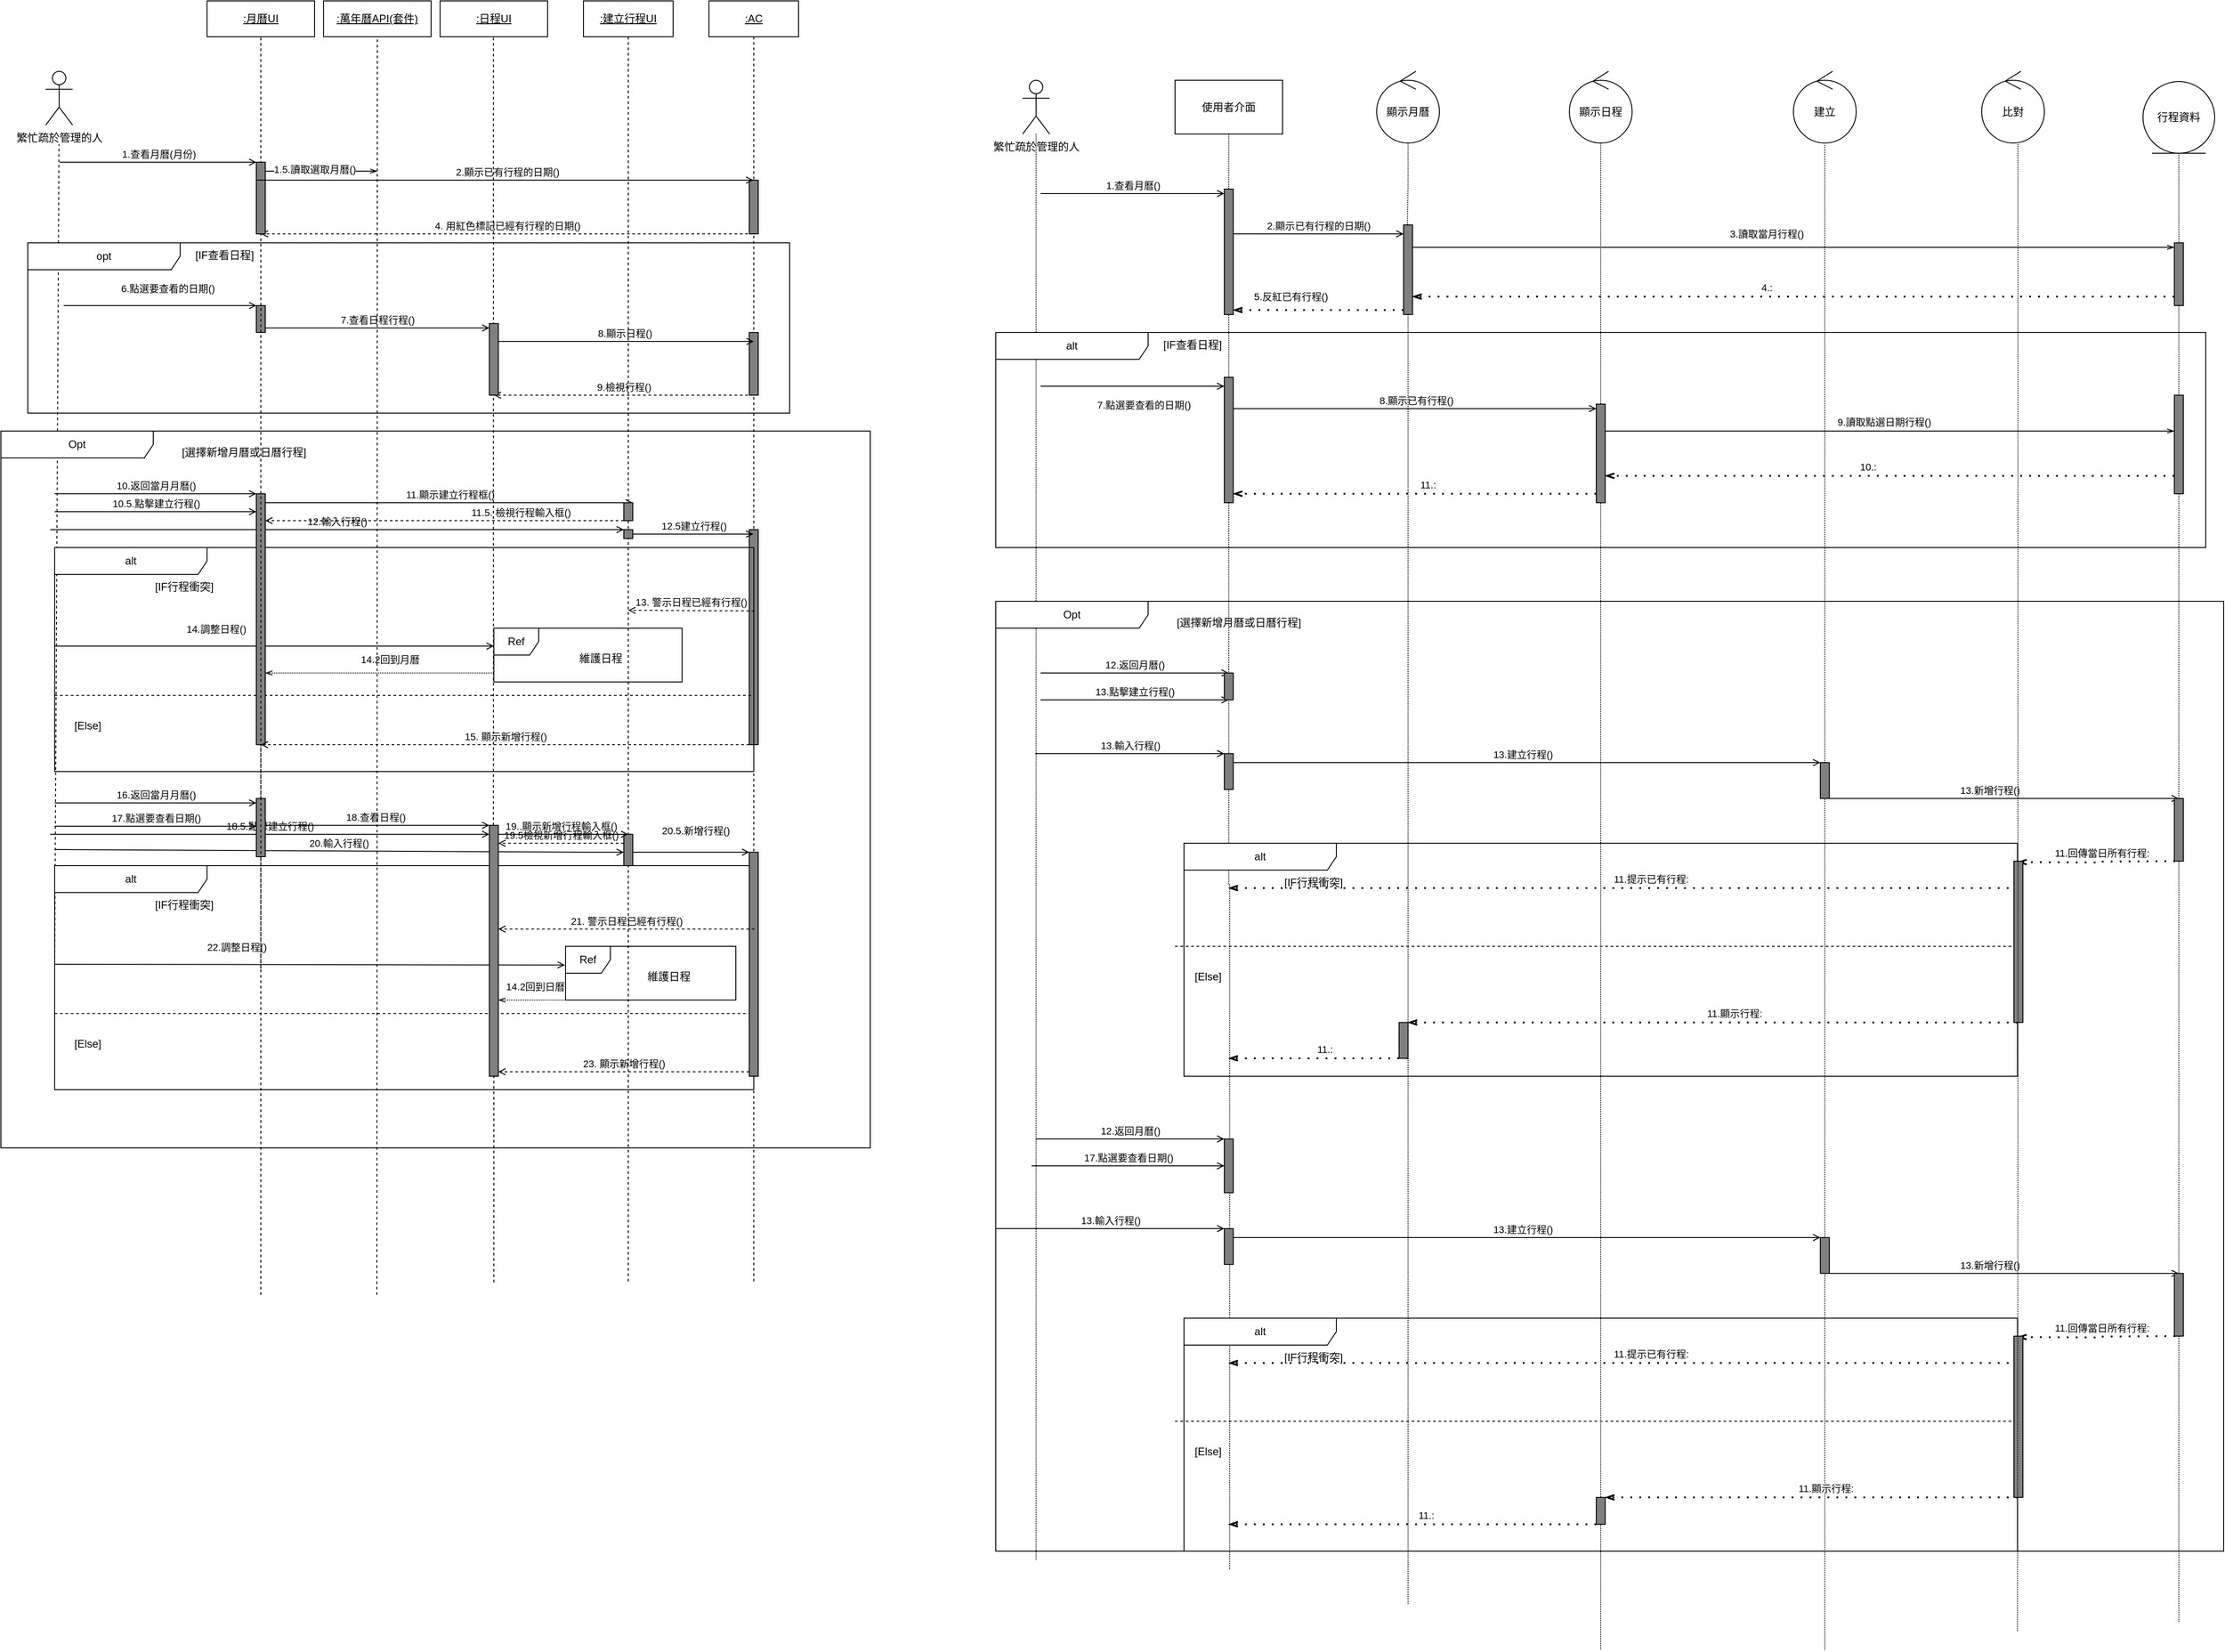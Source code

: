 <mxfile version="25.0.3">
  <diagram name="第 1 页" id="Ib4MrKTaxfKPcTtBlsf1">
    <mxGraphModel dx="854" dy="805" grid="1" gridSize="10" guides="1" tooltips="1" connect="1" arrows="1" fold="1" page="1" pageScale="1" pageWidth="3300" pageHeight="4681" math="0" shadow="0">
      <root>
        <mxCell id="0" />
        <mxCell id="1" parent="0" />
        <mxCell id="kQuqkb5a3J1qWm1FTjio-3" value="" style="endArrow=none;dashed=1;html=1;rounded=0;entryX=0.5;entryY=1;entryDx=0;entryDy=0;" parent="1" source="3CiGBD3D5NBtxb55UFpI-1" target="kQuqkb5a3J1qWm1FTjio-1" edge="1">
          <mxGeometry width="50" height="50" relative="1" as="geometry">
            <mxPoint x="320" y="1464" as="sourcePoint" />
            <mxPoint x="490" y="250" as="targetPoint" />
          </mxGeometry>
        </mxCell>
        <mxCell id="WqffzFQxJlZHQHWymnSO-75" value="" style="edgeStyle=orthogonalEdgeStyle;rounded=0;orthogonalLoop=1;jettySize=auto;html=1;endArrow=none;endFill=0;dashed=1;dashPattern=1 1;" parent="1" source="WqffzFQxJlZHQHWymnSO-15" target="WqffzFQxJlZHQHWymnSO-74" edge="1">
          <mxGeometry relative="1" as="geometry">
            <mxPoint x="1400" y="169" as="sourcePoint" />
            <mxPoint x="1400" y="1431" as="targetPoint" />
            <Array as="points">
              <mxPoint x="1400" y="420" />
              <mxPoint x="1400" y="420" />
            </Array>
          </mxGeometry>
        </mxCell>
        <mxCell id="-Wptts9aghAn9PEMAHKD-1" value="&lt;font style=&quot;vertical-align: inherit;&quot;&gt;&lt;font style=&quot;vertical-align: inherit;&quot;&gt;繁忙疏於管理的人&lt;/font&gt;&lt;/font&gt;" style="shape=umlActor;verticalLabelPosition=bottom;verticalAlign=top;html=1;outlineConnect=0;" parent="1" vertex="1">
          <mxGeometry x="80" y="98.57" width="30" height="60" as="geometry" />
        </mxCell>
        <mxCell id="-Wptts9aghAn9PEMAHKD-6" value="&lt;font style=&quot;vertical-align: inherit;&quot;&gt;&lt;font style=&quot;vertical-align: inherit;&quot;&gt;&lt;u&gt;:AC&lt;/u&gt;&lt;/font&gt;&lt;/font&gt;" style="shape=umlLifeline;perimeter=lifelinePerimeter;whiteSpace=wrap;html=1;container=1;dropTarget=0;collapsible=0;recursiveResize=0;outlineConnect=0;portConstraint=eastwest;newEdgeStyle={&quot;edgeStyle&quot;:&quot;elbowEdgeStyle&quot;,&quot;elbow&quot;:&quot;vertical&quot;,&quot;curved&quot;:0,&quot;rounded&quot;:0};" parent="1" vertex="1">
          <mxGeometry x="820" y="20" width="100" height="1430" as="geometry" />
        </mxCell>
        <mxCell id="-Wptts9aghAn9PEMAHKD-23" value="" style="html=1;points=[[0,0,0,0,5],[0,1,0,0,-5],[1,0,0,0,5],[1,1,0,0,-5]];perimeter=orthogonalPerimeter;outlineConnect=0;targetShapes=umlLifeline;portConstraint=eastwest;newEdgeStyle={&quot;curved&quot;:0,&quot;rounded&quot;:0};fillColor=#808080;" parent="-Wptts9aghAn9PEMAHKD-6" vertex="1">
          <mxGeometry x="45" y="200" width="10" height="60" as="geometry" />
        </mxCell>
        <mxCell id="kQuqkb5a3J1qWm1FTjio-35" value="" style="html=1;points=[[0,0,0,0,5],[0,1,0,0,-5],[1,0,0,0,5],[1,1,0,0,-5]];perimeter=orthogonalPerimeter;outlineConnect=0;targetShapes=umlLifeline;portConstraint=eastwest;newEdgeStyle={&quot;curved&quot;:0,&quot;rounded&quot;:0};fillColor=#808080;" parent="-Wptts9aghAn9PEMAHKD-6" vertex="1">
          <mxGeometry x="45" y="370" width="10" height="70" as="geometry" />
        </mxCell>
        <mxCell id="5Vj64AKfql6XNIXNK41q-1" value="" style="html=1;points=[[0,0,0,0,5],[0,1,0,0,-5],[1,0,0,0,5],[1,1,0,0,-5]];perimeter=orthogonalPerimeter;outlineConnect=0;targetShapes=umlLifeline;portConstraint=eastwest;newEdgeStyle={&quot;curved&quot;:0,&quot;rounded&quot;:0};fillColor=#808080;" parent="-Wptts9aghAn9PEMAHKD-6" vertex="1">
          <mxGeometry x="45" y="590" width="10" height="240" as="geometry" />
        </mxCell>
        <mxCell id="-Wptts9aghAn9PEMAHKD-8" value="&lt;font style=&quot;vertical-align: inherit;&quot;&gt;&lt;font style=&quot;vertical-align: inherit;&quot;&gt;&lt;u&gt;:建立行程UI&lt;/u&gt;&lt;/font&gt;&lt;/font&gt;" style="shape=umlLifeline;perimeter=lifelinePerimeter;whiteSpace=wrap;html=1;container=1;dropTarget=0;collapsible=0;recursiveResize=0;outlineConnect=0;portConstraint=eastwest;newEdgeStyle={&quot;edgeStyle&quot;:&quot;elbowEdgeStyle&quot;,&quot;elbow&quot;:&quot;vertical&quot;,&quot;curved&quot;:0,&quot;rounded&quot;:0};" parent="1" vertex="1">
          <mxGeometry x="680" y="20" width="100" height="1430" as="geometry" />
        </mxCell>
        <mxCell id="-Wptts9aghAn9PEMAHKD-10" value="&lt;font style=&quot;vertical-align: inherit;&quot;&gt;&lt;font style=&quot;vertical-align: inherit;&quot;&gt;&lt;font style=&quot;vertical-align: inherit;&quot;&gt;&lt;font style=&quot;vertical-align: inherit;&quot;&gt;1.查看月曆(月份)&lt;/font&gt;&lt;/font&gt;&lt;/font&gt;&lt;/font&gt;" style="html=1;verticalAlign=bottom;labelBackgroundColor=none;endArrow=open;endFill=0;rounded=0;" parent="1" target="-Wptts9aghAn9PEMAHKD-7" edge="1">
          <mxGeometry width="160" relative="1" as="geometry">
            <mxPoint x="95.5" y="200" as="sourcePoint" />
            <mxPoint x="320" y="200" as="targetPoint" />
          </mxGeometry>
        </mxCell>
        <mxCell id="-Wptts9aghAn9PEMAHKD-11" value="" style="endArrow=none;dashed=1;html=1;rounded=0;" parent="1" edge="1">
          <mxGeometry width="50" height="50" relative="1" as="geometry">
            <mxPoint x="90" y="1100" as="sourcePoint" />
            <mxPoint x="94.789" y="180.0" as="targetPoint" />
          </mxGeometry>
        </mxCell>
        <mxCell id="-Wptts9aghAn9PEMAHKD-14" value="&lt;font style=&quot;vertical-align: inherit;&quot;&gt;&lt;font style=&quot;vertical-align: inherit;&quot;&gt;Opt&lt;/font&gt;&lt;/font&gt;" style="shape=umlFrame;whiteSpace=wrap;html=1;pointerEvents=0;recursiveResize=0;container=1;collapsible=0;width=170;" parent="1" vertex="1">
          <mxGeometry x="30" y="500" width="970" height="800" as="geometry" />
        </mxCell>
        <mxCell id="-Wptts9aghAn9PEMAHKD-15" value="&lt;font style=&quot;vertical-align: inherit;&quot;&gt;&lt;font style=&quot;vertical-align: inherit;&quot;&gt;[選擇新增月曆或日曆行程]&lt;/font&gt;&lt;/font&gt;" style="text;html=1;" parent="-Wptts9aghAn9PEMAHKD-14" vertex="1">
          <mxGeometry width="100" height="20" relative="1" as="geometry">
            <mxPoint x="200" y="10" as="offset" />
          </mxGeometry>
        </mxCell>
        <mxCell id="qY41yHNiVDCCdi7UIPtB-5" value="&lt;font style=&quot;vertical-align: inherit;&quot;&gt;&lt;font style=&quot;vertical-align: inherit;&quot;&gt;alt&lt;/font&gt;&lt;/font&gt;" style="shape=umlFrame;whiteSpace=wrap;html=1;pointerEvents=0;recursiveResize=0;container=1;collapsible=0;width=170;" parent="-Wptts9aghAn9PEMAHKD-14" vertex="1">
          <mxGeometry x="60" y="485" width="780" height="250" as="geometry" />
        </mxCell>
        <mxCell id="qY41yHNiVDCCdi7UIPtB-6" value="&lt;font style=&quot;vertical-align: inherit;&quot;&gt;&lt;font style=&quot;vertical-align: inherit;&quot;&gt;&lt;font style=&quot;vertical-align: inherit;&quot;&gt;&lt;font style=&quot;vertical-align: inherit;&quot;&gt;[IF行程衝突]&lt;/font&gt;&lt;/font&gt;&lt;/font&gt;&lt;/font&gt;" style="text;html=1;" parent="qY41yHNiVDCCdi7UIPtB-5" vertex="1">
          <mxGeometry width="100" height="20" relative="1" as="geometry">
            <mxPoint x="110" y="30" as="offset" />
          </mxGeometry>
        </mxCell>
        <mxCell id="qY41yHNiVDCCdi7UIPtB-7" value="&lt;font style=&quot;vertical-align: inherit;&quot;&gt;&lt;font style=&quot;vertical-align: inherit;&quot;&gt;&lt;font style=&quot;vertical-align: inherit;&quot;&gt;&lt;font style=&quot;vertical-align: inherit;&quot;&gt;[Else]&lt;/font&gt;&lt;/font&gt;&lt;/font&gt;&lt;/font&gt;" style="line;strokeWidth=1;dashed=1;labelPosition=center;verticalLabelPosition=bottom;align=left;verticalAlign=top;spacingLeft=20;spacingTop=15;html=1;whiteSpace=wrap;" parent="qY41yHNiVDCCdi7UIPtB-5" vertex="1">
          <mxGeometry y="160" width="780" height="10" as="geometry" />
        </mxCell>
        <mxCell id="qY41yHNiVDCCdi7UIPtB-8" value="&lt;font style=&quot;vertical-align: inherit;&quot;&gt;&lt;font style=&quot;vertical-align: inherit;&quot;&gt;&lt;font style=&quot;vertical-align: inherit;&quot;&gt;&lt;font style=&quot;vertical-align: inherit;&quot;&gt;&lt;font style=&quot;vertical-align: inherit;&quot;&gt;&lt;font style=&quot;vertical-align: inherit;&quot;&gt;&lt;font style=&quot;vertical-align: inherit;&quot;&gt;&lt;font style=&quot;vertical-align: inherit;&quot;&gt;22.調整日程()&lt;/font&gt;&lt;/font&gt;&lt;/font&gt;&lt;/font&gt;&lt;/font&gt;&lt;/font&gt;&lt;/font&gt;&lt;/font&gt;" style="html=1;verticalAlign=bottom;labelBackgroundColor=none;endArrow=open;endFill=0;rounded=0;entryX=-0.004;entryY=0.348;entryDx=0;entryDy=0;entryPerimeter=0;" parent="qY41yHNiVDCCdi7UIPtB-5" target="qY41yHNiVDCCdi7UIPtB-9" edge="1">
          <mxGeometry x="-0.286" y="10" width="160" relative="1" as="geometry">
            <mxPoint y="110" as="sourcePoint" />
            <mxPoint x="490" y="110" as="targetPoint" />
            <mxPoint as="offset" />
          </mxGeometry>
        </mxCell>
        <mxCell id="qY41yHNiVDCCdi7UIPtB-9" value="Ref" style="shape=umlFrame;whiteSpace=wrap;html=1;pointerEvents=0;recursiveResize=0;container=1;collapsible=0;width=50;" parent="qY41yHNiVDCCdi7UIPtB-5" vertex="1">
          <mxGeometry x="570" y="90" width="190" height="60" as="geometry" />
        </mxCell>
        <mxCell id="qY41yHNiVDCCdi7UIPtB-10" value="&lt;div&gt;&lt;span style=&quot;background-color: initial;&quot;&gt;&lt;font style=&quot;vertical-align: inherit;&quot;&gt;&lt;font style=&quot;vertical-align: inherit;&quot;&gt;維護日程&lt;/font&gt;&lt;/font&gt;&lt;/span&gt;&lt;/div&gt;" style="text;align=center;html=1;" parent="qY41yHNiVDCCdi7UIPtB-9" vertex="1">
          <mxGeometry width="100" height="20" relative="1" as="geometry">
            <mxPoint x="65" y="20" as="offset" />
          </mxGeometry>
        </mxCell>
        <mxCell id="UT1tXQmTCpyHd9vQb1P1-47" style="edgeStyle=orthogonalEdgeStyle;rounded=0;orthogonalLoop=1;jettySize=auto;html=1;dashed=1;dashPattern=1 1;endArrow=openThin;endFill=0;" parent="qY41yHNiVDCCdi7UIPtB-5" edge="1">
          <mxGeometry relative="1" as="geometry">
            <mxPoint x="570" y="150.0" as="sourcePoint" />
            <mxPoint x="495" y="150.0" as="targetPoint" />
            <Array as="points">
              <mxPoint x="520" y="150" />
              <mxPoint x="520" y="150" />
            </Array>
          </mxGeometry>
        </mxCell>
        <mxCell id="UT1tXQmTCpyHd9vQb1P1-48" value="14.2回到日曆" style="edgeLabel;html=1;align=center;verticalAlign=middle;resizable=0;points=[];" parent="UT1tXQmTCpyHd9vQb1P1-47" vertex="1" connectable="0">
          <mxGeometry x="-0.091" y="-4" relative="1" as="geometry">
            <mxPoint y="-11" as="offset" />
          </mxGeometry>
        </mxCell>
        <mxCell id="qY41yHNiVDCCdi7UIPtB-2" value="" style="html=1;points=[[0,0,0,0,5],[0,1,0,0,-5],[1,0,0,0,5],[1,1,0,0,-5]];perimeter=orthogonalPerimeter;outlineConnect=0;targetShapes=umlLifeline;portConstraint=eastwest;newEdgeStyle={&quot;curved&quot;:0,&quot;rounded&quot;:0};fillColor=#808080;" parent="-Wptts9aghAn9PEMAHKD-14" vertex="1">
          <mxGeometry x="695" y="450" width="10" height="35" as="geometry" />
        </mxCell>
        <mxCell id="5Vj64AKfql6XNIXNK41q-25" value="&lt;font style=&quot;vertical-align: inherit;&quot;&gt;&lt;font style=&quot;vertical-align: inherit;&quot;&gt;alt&lt;/font&gt;&lt;/font&gt;" style="shape=umlFrame;whiteSpace=wrap;html=1;pointerEvents=0;recursiveResize=0;container=1;collapsible=0;width=170;" parent="-Wptts9aghAn9PEMAHKD-14" vertex="1">
          <mxGeometry x="60" y="130" width="780" height="250" as="geometry" />
        </mxCell>
        <mxCell id="5Vj64AKfql6XNIXNK41q-26" value="&lt;font style=&quot;vertical-align: inherit;&quot;&gt;&lt;font style=&quot;vertical-align: inherit;&quot;&gt;&lt;font style=&quot;vertical-align: inherit;&quot;&gt;&lt;font style=&quot;vertical-align: inherit;&quot;&gt;[IF行程衝突]&lt;/font&gt;&lt;/font&gt;&lt;/font&gt;&lt;/font&gt;" style="text;html=1;" parent="5Vj64AKfql6XNIXNK41q-25" vertex="1">
          <mxGeometry width="100" height="20" relative="1" as="geometry">
            <mxPoint x="110" y="30" as="offset" />
          </mxGeometry>
        </mxCell>
        <mxCell id="FMpW3N6YFgBgAVFBIvfK-6" value="&lt;font style=&quot;vertical-align: inherit;&quot;&gt;&lt;font style=&quot;vertical-align: inherit;&quot;&gt;&lt;font style=&quot;vertical-align: inherit;&quot;&gt;&lt;font style=&quot;vertical-align: inherit;&quot;&gt;[Else]&lt;/font&gt;&lt;/font&gt;&lt;/font&gt;&lt;/font&gt;" style="line;strokeWidth=1;dashed=1;labelPosition=center;verticalLabelPosition=bottom;align=left;verticalAlign=top;spacingLeft=20;spacingTop=15;html=1;whiteSpace=wrap;" parent="5Vj64AKfql6XNIXNK41q-25" vertex="1">
          <mxGeometry y="160" width="780" height="10" as="geometry" />
        </mxCell>
        <mxCell id="lNtWfbowSEUpxUyWm9bE-5" value="&lt;font style=&quot;vertical-align: inherit;&quot;&gt;&lt;font style=&quot;vertical-align: inherit;&quot;&gt;&lt;font style=&quot;vertical-align: inherit;&quot;&gt;&lt;font style=&quot;vertical-align: inherit;&quot;&gt;&lt;font style=&quot;vertical-align: inherit;&quot;&gt;&lt;font style=&quot;vertical-align: inherit;&quot;&gt;&lt;font style=&quot;vertical-align: inherit;&quot;&gt;&lt;font style=&quot;vertical-align: inherit;&quot;&gt;14.調整日程()&lt;/font&gt;&lt;/font&gt;&lt;/font&gt;&lt;/font&gt;&lt;/font&gt;&lt;/font&gt;&lt;/font&gt;&lt;/font&gt;" style="html=1;verticalAlign=bottom;labelBackgroundColor=none;endArrow=open;endFill=0;rounded=0;" parent="5Vj64AKfql6XNIXNK41q-25" edge="1">
          <mxGeometry x="-0.265" y="10" width="160" relative="1" as="geometry">
            <mxPoint y="110" as="sourcePoint" />
            <mxPoint x="490" y="110" as="targetPoint" />
            <mxPoint as="offset" />
          </mxGeometry>
        </mxCell>
        <mxCell id="5Vj64AKfql6XNIXNK41q-8" value="Ref" style="shape=umlFrame;whiteSpace=wrap;html=1;pointerEvents=0;recursiveResize=0;container=1;collapsible=0;width=50;" parent="5Vj64AKfql6XNIXNK41q-25" vertex="1">
          <mxGeometry x="490" y="90" width="210" height="60" as="geometry" />
        </mxCell>
        <mxCell id="5Vj64AKfql6XNIXNK41q-9" value="&lt;div&gt;&lt;span style=&quot;background-color: initial;&quot;&gt;&lt;font style=&quot;vertical-align: inherit;&quot;&gt;&lt;font style=&quot;vertical-align: inherit;&quot;&gt;維護日程&lt;/font&gt;&lt;/font&gt;&lt;/span&gt;&lt;/div&gt;" style="text;align=center;html=1;" parent="5Vj64AKfql6XNIXNK41q-8" vertex="1">
          <mxGeometry width="100" height="20" relative="1" as="geometry">
            <mxPoint x="69" y="20" as="offset" />
          </mxGeometry>
        </mxCell>
        <mxCell id="UT1tXQmTCpyHd9vQb1P1-45" style="edgeStyle=orthogonalEdgeStyle;rounded=0;orthogonalLoop=1;jettySize=auto;html=1;dashed=1;dashPattern=1 1;endArrow=openThin;endFill=0;" parent="5Vj64AKfql6XNIXNK41q-25" edge="1">
          <mxGeometry relative="1" as="geometry">
            <mxPoint x="490" y="140" as="sourcePoint" />
            <mxPoint x="235" y="140" as="targetPoint" />
            <Array as="points">
              <mxPoint x="300" y="140" />
              <mxPoint x="300" y="140" />
            </Array>
          </mxGeometry>
        </mxCell>
        <mxCell id="UT1tXQmTCpyHd9vQb1P1-46" value="14.2回到月曆" style="edgeLabel;html=1;align=center;verticalAlign=middle;resizable=0;points=[];" parent="UT1tXQmTCpyHd9vQb1P1-45" vertex="1" connectable="0">
          <mxGeometry x="-0.091" y="-4" relative="1" as="geometry">
            <mxPoint y="-11" as="offset" />
          </mxGeometry>
        </mxCell>
        <mxCell id="qY41yHNiVDCCdi7UIPtB-17" value="&lt;font style=&quot;vertical-align: inherit;&quot;&gt;&lt;font style=&quot;vertical-align: inherit;&quot;&gt;&lt;font style=&quot;vertical-align: inherit;&quot;&gt;&lt;font style=&quot;vertical-align: inherit;&quot;&gt;&lt;font style=&quot;vertical-align: inherit;&quot;&gt;&lt;font style=&quot;vertical-align: inherit;&quot;&gt;&lt;font style=&quot;vertical-align: inherit;&quot;&gt;&lt;font style=&quot;vertical-align: inherit;&quot;&gt;16.返回當月月曆()&lt;/font&gt;&lt;/font&gt;&lt;/font&gt;&lt;/font&gt;&lt;/font&gt;&lt;/font&gt;&lt;/font&gt;&lt;/font&gt;" style="html=1;verticalAlign=bottom;labelBackgroundColor=none;endArrow=open;endFill=0;rounded=0;entryX=0;entryY=0;entryDx=0;entryDy=5;entryPerimeter=0;" parent="-Wptts9aghAn9PEMAHKD-14" target="qY41yHNiVDCCdi7UIPtB-16" edge="1">
          <mxGeometry width="160" relative="1" as="geometry">
            <mxPoint x="60" y="415" as="sourcePoint" />
            <mxPoint x="180" y="417" as="targetPoint" />
          </mxGeometry>
        </mxCell>
        <mxCell id="UT1tXQmTCpyHd9vQb1P1-23" value="&lt;font style=&quot;vertical-align: inherit;&quot;&gt;&lt;font style=&quot;vertical-align: inherit;&quot;&gt;&lt;font style=&quot;vertical-align: inherit;&quot;&gt;&lt;font style=&quot;vertical-align: inherit;&quot;&gt;10.5.點擊建立行程()&lt;/font&gt;&lt;/font&gt;&lt;/font&gt;&lt;/font&gt;" style="html=1;verticalAlign=bottom;labelBackgroundColor=none;endArrow=open;endFill=0;rounded=0;" parent="-Wptts9aghAn9PEMAHKD-14" target="kQuqkb5a3J1qWm1FTjio-45" edge="1">
          <mxGeometry width="160" relative="1" as="geometry">
            <mxPoint x="60" y="90" as="sourcePoint" />
            <mxPoint x="464" y="90" as="targetPoint" />
          </mxGeometry>
        </mxCell>
        <mxCell id="UT1tXQmTCpyHd9vQb1P1-26" value="&lt;font style=&quot;vertical-align: inherit;&quot;&gt;&lt;font style=&quot;vertical-align: inherit;&quot;&gt;&lt;font style=&quot;vertical-align: inherit;&quot;&gt;&lt;font style=&quot;vertical-align: inherit;&quot;&gt;20.輸入行程()&lt;/font&gt;&lt;/font&gt;&lt;/font&gt;&lt;/font&gt;" style="html=1;verticalAlign=bottom;labelBackgroundColor=none;endArrow=open;endFill=0;rounded=0;" parent="-Wptts9aghAn9PEMAHKD-14" target="qY41yHNiVDCCdi7UIPtB-2" edge="1">
          <mxGeometry width="160" relative="1" as="geometry">
            <mxPoint x="60" y="467.02" as="sourcePoint" />
            <mxPoint x="545" y="467.02" as="targetPoint" />
            <Array as="points">
              <mxPoint x="650" y="470" />
            </Array>
          </mxGeometry>
        </mxCell>
        <mxCell id="UT1tXQmTCpyHd9vQb1P1-27" value="&lt;font style=&quot;vertical-align: inherit;&quot;&gt;&lt;font style=&quot;vertical-align: inherit;&quot;&gt;&lt;font style=&quot;vertical-align: inherit;&quot;&gt;&lt;font style=&quot;vertical-align: inherit;&quot;&gt;12.輸入行程()&lt;/font&gt;&lt;/font&gt;&lt;/font&gt;&lt;/font&gt;" style="html=1;verticalAlign=bottom;labelBackgroundColor=none;endArrow=open;endFill=0;rounded=0;" parent="-Wptts9aghAn9PEMAHKD-14" edge="1">
          <mxGeometry width="160" relative="1" as="geometry">
            <mxPoint x="55" y="110" as="sourcePoint" />
            <mxPoint x="695" y="110" as="targetPoint" />
          </mxGeometry>
        </mxCell>
        <mxCell id="FMpW3N6YFgBgAVFBIvfK-7" value="&lt;font style=&quot;vertical-align: inherit;&quot;&gt;&lt;font style=&quot;vertical-align: inherit;&quot;&gt;&lt;font style=&quot;vertical-align: inherit;&quot;&gt;&lt;font style=&quot;vertical-align: inherit;&quot;&gt;12.5建立行程&lt;span style=&quot;color: rgba(0, 0, 0, 0); font-family: monospace; font-size: 0px; text-align: start;&quot;&gt;%3CmxGraphModel%3E%3Croot%3E%3CmxCell%20id%3D%220%22%2F%3E%3CmxCell%20id%3D%221%22%20parent%3D%220%22%2F%3E%3CmxCell%20id%3D%222%22%20value%3D%22%26lt%3Bfont%20style%3D%26quot%3Bvertical-align%3A%20inherit%3B%26quot%3B%26gt%3B%26lt%3Bfont%20style%3D%26quot%3Bvertical-align%3A%20inherit%3B%26quot%3B%26gt%3B%26lt%3Bfont%20style%3D%26quot%3Bvertical-align%3A%20inherit%3B%26quot%3B%26gt%3B%26lt%3Bfont%20style%3D%26quot%3Bvertical-align%3A%20inherit%3B%26quot%3B%26gt%3B2.%E5%BB%BA%E7%AB%8B%E6%97%A5%E7%A8%8B()%26lt%3B%2Ffont%26gt%3B%26lt%3B%2Ffont%26gt%3B%26lt%3B%2Ffont%26gt%3B%26lt%3B%2Ffont%26gt%3B%22%20style%3D%22html%3D1%3BverticalAlign%3Dbottom%3BlabelBackgroundColor%3Dnone%3BendArrow%3Dopen%3BendFill%3D0%3Brounded%3D0%3BentryX%3D0%3BentryY%3D0%3BentryDx%3D0%3BentryDy%3D5%3BentryPerimeter%3D0%3B%22%20edge%3D%221%22%20parent%3D%221%22%3E%3CmxGeometry%20width%3D%22160%22%20relative%3D%221%22%20as%3D%22geometry%22%3E%3CmxPoint%20x%3D%22325%22%20y%3D%22590%22%20as%3D%22sourcePoint%22%2F%3E%3CmxPoint%20x%3D%22445%22%20y%3D%22590%22%20as%3D%22targetPoint%22%2F%3E%3C%2FmxGeometry%3E%3C%2FmxCell%3E%3C%2Froot%3E%3C%2FmxGraphModel%3E&lt;/span&gt;()&lt;/font&gt;&lt;/font&gt;&lt;/font&gt;&lt;/font&gt;" style="html=1;verticalAlign=bottom;labelBackgroundColor=none;endArrow=open;endFill=0;rounded=0;" parent="-Wptts9aghAn9PEMAHKD-14" edge="1">
          <mxGeometry x="0.008" width="160" relative="1" as="geometry">
            <mxPoint x="705" y="115.0" as="sourcePoint" />
            <mxPoint x="839.5" y="115.0" as="targetPoint" />
            <mxPoint as="offset" />
          </mxGeometry>
        </mxCell>
        <mxCell id="UT1tXQmTCpyHd9vQb1P1-32" value="&lt;font style=&quot;vertical-align: inherit;&quot;&gt;&lt;font style=&quot;vertical-align: inherit;&quot;&gt;&lt;font style=&quot;vertical-align: inherit;&quot;&gt;&lt;font style=&quot;vertical-align: inherit;&quot;&gt;&lt;font style=&quot;vertical-align: inherit;&quot;&gt;&lt;font style=&quot;vertical-align: inherit;&quot;&gt;&lt;font style=&quot;vertical-align: inherit;&quot;&gt;&lt;font style=&quot;vertical-align: inherit;&quot;&gt;&lt;font style=&quot;vertical-align: inherit;&quot;&gt;&lt;font style=&quot;vertical-align: inherit;&quot;&gt;11.5. 檢視行程輸入框&lt;/font&gt;&lt;/font&gt;&lt;/font&gt;&lt;/font&gt;&lt;/font&gt;&lt;/font&gt;&lt;/font&gt;&lt;/font&gt;&lt;/font&gt;&lt;/font&gt;&lt;span style=&quot;background-color: initial;&quot;&gt;&lt;font style=&quot;vertical-align: inherit;&quot;&gt;&lt;font style=&quot;vertical-align: inherit;&quot;&gt;()&lt;/font&gt;&lt;/font&gt;&lt;/span&gt;" style="html=1;verticalAlign=bottom;labelBackgroundColor=none;endArrow=open;endFill=0;dashed=1;rounded=0;exitX=1.001;exitY=0.283;exitDx=0;exitDy=0;exitPerimeter=0;" parent="-Wptts9aghAn9PEMAHKD-14" target="kQuqkb5a3J1qWm1FTjio-45" edge="1">
          <mxGeometry x="-0.425" width="160" relative="1" as="geometry">
            <mxPoint x="695" y="100" as="sourcePoint" />
            <mxPoint x="149" y="100" as="targetPoint" />
            <mxPoint as="offset" />
          </mxGeometry>
        </mxCell>
        <mxCell id="UT1tXQmTCpyHd9vQb1P1-35" value="&lt;span style=&quot;background-color: initial;&quot;&gt;&lt;font style=&quot;vertical-align: inherit;&quot;&gt;&lt;font style=&quot;vertical-align: inherit;&quot;&gt;19.5檢視新增行程輸入框()&lt;/font&gt;&lt;/font&gt;&lt;/span&gt;" style="html=1;verticalAlign=bottom;labelBackgroundColor=none;endArrow=open;endFill=0;dashed=1;rounded=0;exitX=1.001;exitY=0.283;exitDx=0;exitDy=0;exitPerimeter=0;" parent="-Wptts9aghAn9PEMAHKD-14" target="qY41yHNiVDCCdi7UIPtB-3" edge="1">
          <mxGeometry x="-0.001" width="160" relative="1" as="geometry">
            <mxPoint x="695" y="460" as="sourcePoint" />
            <mxPoint x="409" y="460" as="targetPoint" />
            <mxPoint as="offset" />
          </mxGeometry>
        </mxCell>
        <mxCell id="UT1tXQmTCpyHd9vQb1P1-37" value="&lt;font style=&quot;vertical-align: inherit;&quot;&gt;&lt;font style=&quot;vertical-align: inherit;&quot;&gt;&lt;font style=&quot;vertical-align: inherit;&quot;&gt;&lt;font style=&quot;vertical-align: inherit;&quot;&gt;11.顯示建立行程框()&lt;/font&gt;&lt;/font&gt;&lt;/font&gt;&lt;/font&gt;" style="html=1;verticalAlign=bottom;labelBackgroundColor=none;endArrow=open;endFill=0;rounded=0;" parent="-Wptts9aghAn9PEMAHKD-14" edge="1">
          <mxGeometry width="160" relative="1" as="geometry">
            <mxPoint x="295.5" y="80" as="sourcePoint" />
            <mxPoint x="705" y="80.0" as="targetPoint" />
          </mxGeometry>
        </mxCell>
        <mxCell id="UT1tXQmTCpyHd9vQb1P1-38" value="&lt;font style=&quot;vertical-align: inherit;&quot;&gt;&lt;font style=&quot;vertical-align: inherit;&quot;&gt;&lt;font style=&quot;vertical-align: inherit;&quot;&gt;&lt;font style=&quot;vertical-align: inherit;&quot;&gt;&lt;font style=&quot;vertical-align: inherit;&quot;&gt;&lt;font style=&quot;vertical-align: inherit;&quot;&gt;&lt;font style=&quot;vertical-align: inherit;&quot;&gt;&lt;font style=&quot;vertical-align: inherit;&quot;&gt;19..顯示新增行程輸入框()&lt;/font&gt;&lt;/font&gt;&lt;/font&gt;&lt;/font&gt;&lt;/font&gt;&lt;/font&gt;&lt;/font&gt;&lt;/font&gt;" style="html=1;verticalAlign=bottom;labelBackgroundColor=none;endArrow=open;endFill=0;rounded=0;" parent="-Wptts9aghAn9PEMAHKD-14" edge="1">
          <mxGeometry width="160" relative="1" as="geometry">
            <mxPoint x="550" y="450" as="sourcePoint" />
            <mxPoint x="700" y="450" as="targetPoint" />
          </mxGeometry>
        </mxCell>
        <mxCell id="qY41yHNiVDCCdi7UIPtB-4" value="&lt;font style=&quot;vertical-align: inherit;&quot;&gt;&lt;font style=&quot;vertical-align: inherit;&quot;&gt;&lt;font style=&quot;vertical-align: inherit;&quot;&gt;&lt;font style=&quot;vertical-align: inherit;&quot;&gt;&lt;font style=&quot;vertical-align: inherit;&quot;&gt;&lt;font style=&quot;vertical-align: inherit;&quot;&gt;&lt;font style=&quot;vertical-align: inherit;&quot;&gt;&lt;font style=&quot;vertical-align: inherit;&quot;&gt;18.查看日程()&lt;/font&gt;&lt;/font&gt;&lt;/font&gt;&lt;/font&gt;&lt;/font&gt;&lt;/font&gt;&lt;/font&gt;&lt;/font&gt;" style="html=1;verticalAlign=bottom;labelBackgroundColor=none;endArrow=open;endFill=0;rounded=0;" parent="-Wptts9aghAn9PEMAHKD-14" edge="1">
          <mxGeometry width="160" relative="1" as="geometry">
            <mxPoint x="290" y="440" as="sourcePoint" />
            <mxPoint x="545" y="440" as="targetPoint" />
          </mxGeometry>
        </mxCell>
        <mxCell id="qY41yHNiVDCCdi7UIPtB-11" value="&lt;font style=&quot;vertical-align: inherit;&quot;&gt;&lt;font style=&quot;vertical-align: inherit;&quot;&gt;&lt;font style=&quot;vertical-align: inherit;&quot;&gt;&lt;font style=&quot;vertical-align: inherit;&quot;&gt;18.5.點擊建立行程()&lt;/font&gt;&lt;/font&gt;&lt;/font&gt;&lt;/font&gt;" style="html=1;verticalAlign=bottom;labelBackgroundColor=none;endArrow=open;endFill=0;rounded=0;" parent="-Wptts9aghAn9PEMAHKD-14" target="qY41yHNiVDCCdi7UIPtB-3" edge="1">
          <mxGeometry width="160" relative="1" as="geometry">
            <mxPoint x="55" y="450" as="sourcePoint" />
            <mxPoint x="544" y="454" as="targetPoint" />
          </mxGeometry>
        </mxCell>
        <mxCell id="3CiGBD3D5NBtxb55UFpI-57" value="" style="html=1;points=[[0,0,0,0,5],[0,1,0,0,-5],[1,0,0,0,5],[1,1,0,0,-5]];perimeter=orthogonalPerimeter;outlineConnect=0;targetShapes=umlLifeline;portConstraint=eastwest;newEdgeStyle={&quot;curved&quot;:0,&quot;rounded&quot;:0};fillColor=#808080;" parent="-Wptts9aghAn9PEMAHKD-14" vertex="1">
          <mxGeometry x="695" y="110" width="10" height="10" as="geometry" />
        </mxCell>
        <mxCell id="3CiGBD3D5NBtxb55UFpI-55" value="&lt;font style=&quot;vertical-align: inherit;&quot;&gt;&lt;font style=&quot;vertical-align: inherit;&quot;&gt;&lt;font style=&quot;vertical-align: inherit;&quot;&gt;&lt;font style=&quot;vertical-align: inherit;&quot;&gt;&lt;font style=&quot;vertical-align: inherit;&quot;&gt;&lt;font style=&quot;vertical-align: inherit;&quot;&gt;&lt;font style=&quot;vertical-align: inherit;&quot;&gt;&lt;font style=&quot;vertical-align: inherit;&quot;&gt;17.點選要查看日期()&lt;/font&gt;&lt;/font&gt;&lt;/font&gt;&lt;/font&gt;&lt;/font&gt;&lt;/font&gt;&lt;/font&gt;&lt;/font&gt;" style="html=1;verticalAlign=bottom;labelBackgroundColor=none;endArrow=open;endFill=0;rounded=0;" parent="-Wptts9aghAn9PEMAHKD-14" edge="1">
          <mxGeometry width="160" relative="1" as="geometry">
            <mxPoint x="60" y="441" as="sourcePoint" />
            <mxPoint x="285" y="441" as="targetPoint" />
          </mxGeometry>
        </mxCell>
        <mxCell id="kQuqkb5a3J1qWm1FTjio-1" value="&lt;u&gt;:月曆UI&lt;/u&gt;" style="rounded=0;whiteSpace=wrap;html=1;" parent="1" vertex="1">
          <mxGeometry x="260" y="20" width="120" height="40" as="geometry" />
        </mxCell>
        <mxCell id="kQuqkb5a3J1qWm1FTjio-2" value="&lt;u&gt;:日程UI&lt;/u&gt;" style="rounded=0;whiteSpace=wrap;html=1;" parent="1" vertex="1">
          <mxGeometry x="520" y="20" width="120" height="40" as="geometry" />
        </mxCell>
        <mxCell id="-Wptts9aghAn9PEMAHKD-12" value="" style="html=1;points=[[0,0,0,0,5],[0,1,0,0,-5],[1,0,0,0,5],[1,1,0,0,-5]];perimeter=orthogonalPerimeter;outlineConnect=0;targetShapes=umlLifeline;portConstraint=eastwest;newEdgeStyle={&quot;curved&quot;:0,&quot;rounded&quot;:0};fillColor=#808080;" parent="1" vertex="1">
          <mxGeometry x="315" y="360" width="10" height="30" as="geometry" />
        </mxCell>
        <mxCell id="UT1tXQmTCpyHd9vQb1P1-52" style="edgeStyle=orthogonalEdgeStyle;rounded=0;orthogonalLoop=1;jettySize=auto;html=1;curved=0;endArrow=openThin;endFill=0;" parent="1" edge="1">
          <mxGeometry relative="1" as="geometry">
            <mxPoint x="450" y="210" as="targetPoint" />
            <mxPoint x="325" y="210" as="sourcePoint" />
          </mxGeometry>
        </mxCell>
        <mxCell id="UT1tXQmTCpyHd9vQb1P1-53" value="1.5.讀取選取月曆()" style="edgeLabel;html=1;align=center;verticalAlign=middle;resizable=0;points=[];" parent="UT1tXQmTCpyHd9vQb1P1-52" vertex="1" connectable="0">
          <mxGeometry x="-0.13" y="2" relative="1" as="geometry">
            <mxPoint as="offset" />
          </mxGeometry>
        </mxCell>
        <mxCell id="-Wptts9aghAn9PEMAHKD-7" value="" style="html=1;points=[[0,0,0,0,5],[0,1,0,0,-5],[1,0,0,0,5],[1,1,0,0,-5]];perimeter=orthogonalPerimeter;outlineConnect=0;targetShapes=umlLifeline;portConstraint=eastwest;newEdgeStyle={&quot;curved&quot;:0,&quot;rounded&quot;:0};fillColor=#808080;" parent="1" vertex="1">
          <mxGeometry x="315" y="200" width="10" height="20" as="geometry" />
        </mxCell>
        <mxCell id="kQuqkb5a3J1qWm1FTjio-4" value="&lt;font style=&quot;vertical-align: inherit;&quot;&gt;&lt;font style=&quot;vertical-align: inherit;&quot;&gt;&lt;font style=&quot;vertical-align: inherit;&quot;&gt;&lt;font style=&quot;vertical-align: inherit;&quot;&gt;2.顯示已有行程的日期()&lt;/font&gt;&lt;/font&gt;&lt;/font&gt;&lt;/font&gt;" style="html=1;verticalAlign=bottom;labelBackgroundColor=none;endArrow=open;endFill=0;rounded=0;" parent="1" target="-Wptts9aghAn9PEMAHKD-6" edge="1">
          <mxGeometry width="160" relative="1" as="geometry">
            <mxPoint x="320" y="220" as="sourcePoint" />
            <mxPoint x="540" y="220" as="targetPoint" />
          </mxGeometry>
        </mxCell>
        <mxCell id="kQuqkb5a3J1qWm1FTjio-5" value="&lt;font style=&quot;vertical-align: inherit;&quot;&gt;&lt;font style=&quot;vertical-align: inherit;&quot;&gt;&lt;font style=&quot;vertical-align: inherit;&quot;&gt;&lt;font style=&quot;vertical-align: inherit;&quot;&gt;&lt;font style=&quot;vertical-align: inherit;&quot;&gt;&lt;font style=&quot;vertical-align: inherit;&quot;&gt;&lt;font style=&quot;vertical-align: inherit;&quot;&gt;&lt;font style=&quot;vertical-align: inherit;&quot;&gt;&lt;font style=&quot;vertical-align: inherit;&quot;&gt;&lt;font style=&quot;vertical-align: inherit;&quot;&gt;4. 用紅色標記已經有行程的日期&lt;/font&gt;&lt;/font&gt;&lt;/font&gt;&lt;/font&gt;&lt;/font&gt;&lt;/font&gt;&lt;/font&gt;&lt;/font&gt;&lt;/font&gt;&lt;/font&gt;&lt;span style=&quot;background-color: initial;&quot;&gt;&lt;font style=&quot;vertical-align: inherit;&quot;&gt;&lt;font style=&quot;vertical-align: inherit;&quot;&gt;()&lt;/font&gt;&lt;/font&gt;&lt;/span&gt;" style="html=1;verticalAlign=bottom;labelBackgroundColor=none;endArrow=open;endFill=0;dashed=1;rounded=0;" parent="1" source="-Wptts9aghAn9PEMAHKD-6" edge="1">
          <mxGeometry x="-0.001" width="160" relative="1" as="geometry">
            <mxPoint x="560.55" y="280" as="sourcePoint" />
            <mxPoint x="320" y="280" as="targetPoint" />
            <mxPoint as="offset" />
          </mxGeometry>
        </mxCell>
        <mxCell id="kQuqkb5a3J1qWm1FTjio-21" value="" style="endArrow=none;dashed=1;html=1;rounded=0;entryX=0.5;entryY=1;entryDx=0;entryDy=0;" parent="1" source="qY41yHNiVDCCdi7UIPtB-3" edge="1">
          <mxGeometry width="50" height="50" relative="1" as="geometry">
            <mxPoint x="580" y="1450" as="sourcePoint" />
            <mxPoint x="579.5" y="60" as="targetPoint" />
          </mxGeometry>
        </mxCell>
        <mxCell id="kQuqkb5a3J1qWm1FTjio-27" value="&lt;font style=&quot;vertical-align: inherit;&quot;&gt;&lt;font style=&quot;vertical-align: inherit;&quot;&gt;&lt;font style=&quot;vertical-align: inherit;&quot;&gt;&lt;font style=&quot;vertical-align: inherit;&quot;&gt;8.顯示日程&lt;span style=&quot;color: rgba(0, 0, 0, 0); font-family: monospace; font-size: 0px; text-align: start;&quot;&gt;%3CmxGraphModel%3E%3Croot%3E%3CmxCell%20id%3D%220%22%2F%3E%3CmxCell%20id%3D%221%22%20parent%3D%220%22%2F%3E%3CmxCell%20id%3D%222%22%20value%3D%22%26lt%3Bfont%20style%3D%26quot%3Bvertical-align%3A%20inherit%3B%26quot%3B%26gt%3B%26lt%3Bfont%20style%3D%26quot%3Bvertical-align%3A%20inherit%3B%26quot%3B%26gt%3B%26lt%3Bfont%20style%3D%26quot%3Bvertical-align%3A%20inherit%3B%26quot%3B%26gt%3B%26lt%3Bfont%20style%3D%26quot%3Bvertical-align%3A%20inherit%3B%26quot%3B%26gt%3B5.%E6%9F%A5%E7%9C%8B%E6%97%A5%E7%A8%8B()%26lt%3B%2Ffont%26gt%3B%26lt%3B%2Ffont%26gt%3B%26lt%3B%2Ffont%26gt%3B%26lt%3B%2Ffont%26gt%3B%22%20style%3D%22html%3D1%3BverticalAlign%3Dbottom%3BlabelBackgroundColor%3Dnone%3BendArrow%3Dopen%3BendFill%3D0%3Brounded%3D0%3B%22%20edge%3D%221%22%20parent%3D%221%22%3E%3CmxGeometry%20x%3D%220.004%22%20width%3D%22160%22%20relative%3D%221%22%20as%3D%22geometry%22%3E%3CmxPoint%20x%3D%22325%22%20y%3D%22380%22%20as%3D%22sourcePoint%22%2F%3E%3CmxPoint%20x%3D%22580%22%20y%3D%22380%22%20as%3D%22targetPoint%22%2F%3E%3CmxPoint%20as%3D%22offset%22%2F%3E%3C%2FmxGeometry%3E%3C%2FmxCell%3E%3C%2Froot%3E%3C%2FmxGraphModel%3E&lt;/span&gt;()&lt;/font&gt;&lt;/font&gt;&lt;/font&gt;&lt;/font&gt;" style="html=1;verticalAlign=bottom;labelBackgroundColor=none;endArrow=open;endFill=0;rounded=0;" parent="1" edge="1">
          <mxGeometry x="0.004" width="160" relative="1" as="geometry">
            <mxPoint x="580" y="400" as="sourcePoint" />
            <mxPoint x="870" y="400" as="targetPoint" />
            <mxPoint as="offset" />
          </mxGeometry>
        </mxCell>
        <mxCell id="kQuqkb5a3J1qWm1FTjio-32" value="&lt;font style=&quot;vertical-align: inherit;&quot;&gt;&lt;font style=&quot;vertical-align: inherit;&quot;&gt;&lt;font style=&quot;vertical-align: inherit;&quot;&gt;&lt;font style=&quot;vertical-align: inherit;&quot;&gt;&lt;font style=&quot;vertical-align: inherit;&quot;&gt;&lt;font style=&quot;vertical-align: inherit;&quot;&gt;&lt;font style=&quot;vertical-align: inherit;&quot;&gt;&lt;font style=&quot;vertical-align: inherit;&quot;&gt;&lt;font style=&quot;vertical-align: inherit;&quot;&gt;&lt;font style=&quot;vertical-align: inherit;&quot;&gt;9.檢視行程()&lt;/font&gt;&lt;/font&gt;&lt;/font&gt;&lt;/font&gt;&lt;/font&gt;&lt;/font&gt;&lt;/font&gt;&lt;/font&gt;&lt;/font&gt;&lt;/font&gt;" style="html=1;verticalAlign=bottom;labelBackgroundColor=none;endArrow=open;endFill=0;dashed=1;rounded=0;" parent="1" edge="1">
          <mxGeometry width="160" relative="1" as="geometry">
            <mxPoint x="869.5" y="460" as="sourcePoint" />
            <mxPoint x="580" y="460" as="targetPoint" />
          </mxGeometry>
        </mxCell>
        <mxCell id="kQuqkb5a3J1qWm1FTjio-33" value="&lt;font style=&quot;vertical-align: inherit;&quot;&gt;&lt;font style=&quot;vertical-align: inherit;&quot;&gt;&lt;font style=&quot;vertical-align: inherit;&quot;&gt;&lt;font style=&quot;vertical-align: inherit;&quot;&gt;7.查看日程行程()&lt;/font&gt;&lt;/font&gt;&lt;/font&gt;&lt;/font&gt;" style="html=1;verticalAlign=bottom;labelBackgroundColor=none;endArrow=open;endFill=0;rounded=0;exitX=1;exitY=1;exitDx=0;exitDy=-5;exitPerimeter=0;" parent="1" source="-Wptts9aghAn9PEMAHKD-12" target="kQuqkb5a3J1qWm1FTjio-34" edge="1">
          <mxGeometry width="160" relative="1" as="geometry">
            <mxPoint x="460" y="380" as="sourcePoint" />
            <mxPoint x="580" y="380" as="targetPoint" />
          </mxGeometry>
        </mxCell>
        <mxCell id="kQuqkb5a3J1qWm1FTjio-34" value="" style="html=1;points=[[0,0,0,0,5],[0,1,0,0,-5],[1,0,0,0,5],[1,1,0,0,-5]];perimeter=orthogonalPerimeter;outlineConnect=0;targetShapes=umlLifeline;portConstraint=eastwest;newEdgeStyle={&quot;curved&quot;:0,&quot;rounded&quot;:0};fillColor=#808080;" parent="1" vertex="1">
          <mxGeometry x="575" y="380" width="10" height="80" as="geometry" />
        </mxCell>
        <mxCell id="kQuqkb5a3J1qWm1FTjio-36" value="opt" style="shape=umlFrame;whiteSpace=wrap;html=1;pointerEvents=0;recursiveResize=0;container=1;collapsible=0;width=170;" parent="1" vertex="1">
          <mxGeometry x="60" y="290" width="850" height="190" as="geometry" />
        </mxCell>
        <mxCell id="kQuqkb5a3J1qWm1FTjio-37" value="&lt;font style=&quot;vertical-align: inherit;&quot;&gt;&lt;font style=&quot;vertical-align: inherit;&quot;&gt;&lt;font style=&quot;vertical-align: inherit;&quot;&gt;&lt;font style=&quot;vertical-align: inherit;&quot;&gt;[IF查看日程]&lt;/font&gt;&lt;/font&gt;&lt;/font&gt;&lt;/font&gt;" style="text;html=1;" parent="kQuqkb5a3J1qWm1FTjio-36" vertex="1">
          <mxGeometry width="100" height="20" relative="1" as="geometry">
            <mxPoint x="185" as="offset" />
          </mxGeometry>
        </mxCell>
        <mxCell id="kQuqkb5a3J1qWm1FTjio-23" value="&lt;font style=&quot;vertical-align: inherit;&quot;&gt;&lt;font style=&quot;vertical-align: inherit;&quot;&gt;&lt;font style=&quot;vertical-align: inherit;&quot;&gt;&lt;font style=&quot;vertical-align: inherit;&quot;&gt;6.點選要查看的日期&lt;span style=&quot;color: rgba(0, 0, 0, 0); font-family: monospace; font-size: 0px; text-align: start;&quot;&gt;%3CmxGraphModel%3E%3Croot%3E%3CmxCell%20id%3D%220%22%2F%3E%3CmxCell%20id%3D%221%22%20parent%3D%220%22%2F%3E%3CmxCell%20id%3D%222%22%20value%3D%22%26lt%3Bfont%20style%3D%26quot%3Bvertical-align%3A%20inherit%3B%26quot%3B%26gt%3B%26lt%3Bfont%20style%3D%26quot%3Bvertical-align%3A%20inherit%3B%26quot%3B%26gt%3B%26lt%3Bfont%20style%3D%26quot%3Bvertical-align%3A%20inherit%3B%26quot%3B%26gt%3B%26lt%3Bfont%20style%3D%26quot%3Bvertical-align%3A%20inherit%3B%26quot%3B%26gt%3B5.%E6%9F%A5%E7%9C%8B%E6%97%A5%E7%A8%8B()%26lt%3B%2Ffont%26gt%3B%26lt%3B%2Ffont%26gt%3B%26lt%3B%2Ffont%26gt%3B%26lt%3B%2Ffont%26gt%3B%22%20style%3D%22html%3D1%3BverticalAlign%3Dbottom%3BlabelBackgroundColor%3Dnone%3BendArrow%3Dopen%3BendFill%3D0%3Brounded%3D0%3B%22%20edge%3D%221%22%20parent%3D%221%22%3E%3CmxGeometry%20x%3D%220.004%22%20width%3D%22160%22%20relative%3D%221%22%20as%3D%22geometry%22%3E%3CmxPoint%20x%3D%22325%22%20y%3D%22380%22%20as%3D%22sourcePoint%22%2F%3E%3CmxPoint%20x%3D%22580%22%20y%3D%22380%22%20as%3D%22targetPoint%22%2F%3E%3CmxPoint%20as%3D%22offset%22%2F%3E%3C%2FmxGeometry%3E%3C%2FmxCell%3E%3C%2Froot%3E%3C%2FmxGraphModel%3E&lt;/span&gt;()&lt;/font&gt;&lt;/font&gt;&lt;/font&gt;&lt;/font&gt;" style="html=1;verticalAlign=bottom;labelBackgroundColor=none;endArrow=open;endFill=0;rounded=0;" parent="kQuqkb5a3J1qWm1FTjio-36" edge="1">
          <mxGeometry x="0.077" y="10" width="160" relative="1" as="geometry">
            <mxPoint x="40" y="70" as="sourcePoint" />
            <mxPoint x="255" y="70" as="targetPoint" />
            <mxPoint as="offset" />
          </mxGeometry>
        </mxCell>
        <mxCell id="5Vj64AKfql6XNIXNK41q-10" value="" style="endArrow=none;dashed=1;html=1;rounded=0;entryX=0.5;entryY=1;entryDx=0;entryDy=0;" parent="1" source="qY41yHNiVDCCdi7UIPtB-16" target="kQuqkb5a3J1qWm1FTjio-45" edge="1">
          <mxGeometry width="50" height="50" relative="1" as="geometry">
            <mxPoint x="320" y="1100" as="sourcePoint" />
            <mxPoint x="320" y="60" as="targetPoint" />
          </mxGeometry>
        </mxCell>
        <mxCell id="kQuqkb5a3J1qWm1FTjio-45" value="" style="html=1;points=[[0,0,0,0,5],[0,1,0,0,-5],[1,0,0,0,5],[1,1,0,0,-5]];perimeter=orthogonalPerimeter;outlineConnect=0;targetShapes=umlLifeline;portConstraint=eastwest;newEdgeStyle={&quot;curved&quot;:0,&quot;rounded&quot;:0};fillColor=#808080;" parent="1" vertex="1">
          <mxGeometry x="315" y="570" width="10" height="280" as="geometry" />
        </mxCell>
        <mxCell id="-Wptts9aghAn9PEMAHKD-22" value="&lt;font style=&quot;vertical-align: inherit;&quot;&gt;&lt;font style=&quot;vertical-align: inherit;&quot;&gt;&lt;font style=&quot;vertical-align: inherit;&quot;&gt;&lt;font style=&quot;vertical-align: inherit;&quot;&gt;&lt;font style=&quot;vertical-align: inherit;&quot;&gt;&lt;font style=&quot;vertical-align: inherit;&quot;&gt;&lt;font style=&quot;vertical-align: inherit;&quot;&gt;&lt;font style=&quot;vertical-align: inherit;&quot;&gt;10.返回當月月曆()&lt;/font&gt;&lt;/font&gt;&lt;/font&gt;&lt;/font&gt;&lt;/font&gt;&lt;/font&gt;&lt;/font&gt;&lt;/font&gt;" style="html=1;verticalAlign=bottom;labelBackgroundColor=none;endArrow=open;endFill=0;rounded=0;" parent="1" target="kQuqkb5a3J1qWm1FTjio-45" edge="1">
          <mxGeometry width="160" relative="1" as="geometry">
            <mxPoint x="90" y="570" as="sourcePoint" />
            <mxPoint x="210" y="570" as="targetPoint" />
          </mxGeometry>
        </mxCell>
        <mxCell id="lNtWfbowSEUpxUyWm9bE-1" value="&lt;font style=&quot;vertical-align: inherit;&quot;&gt;&lt;font style=&quot;vertical-align: inherit;&quot;&gt;&lt;font style=&quot;vertical-align: inherit;&quot;&gt;&lt;font style=&quot;vertical-align: inherit;&quot;&gt;&lt;font style=&quot;vertical-align: inherit;&quot;&gt;&lt;font style=&quot;vertical-align: inherit;&quot;&gt;&lt;font style=&quot;vertical-align: inherit;&quot;&gt;&lt;font style=&quot;vertical-align: inherit;&quot;&gt;&lt;font style=&quot;vertical-align: inherit;&quot;&gt;&lt;font style=&quot;vertical-align: inherit;&quot;&gt;13. 警示日程已經有行程&lt;/font&gt;&lt;/font&gt;&lt;/font&gt;&lt;/font&gt;&lt;/font&gt;&lt;/font&gt;&lt;/font&gt;&lt;/font&gt;&lt;/font&gt;&lt;/font&gt;&lt;span style=&quot;background-color: initial;&quot;&gt;&lt;font style=&quot;vertical-align: inherit;&quot;&gt;&lt;font style=&quot;vertical-align: inherit;&quot;&gt;()&lt;/font&gt;&lt;/font&gt;&lt;/span&gt;" style="html=1;verticalAlign=bottom;labelBackgroundColor=none;endArrow=open;endFill=0;dashed=1;rounded=0;exitX=1.001;exitY=0.283;exitDx=0;exitDy=0;exitPerimeter=0;" parent="1" source="5Vj64AKfql6XNIXNK41q-25" edge="1">
          <mxGeometry x="-0.001" width="160" relative="1" as="geometry">
            <mxPoint x="720" y="690" as="sourcePoint" />
            <mxPoint x="730" y="700" as="targetPoint" />
            <mxPoint as="offset" />
          </mxGeometry>
        </mxCell>
        <mxCell id="lNtWfbowSEUpxUyWm9bE-3" value="&lt;font style=&quot;vertical-align: inherit;&quot;&gt;&lt;font style=&quot;vertical-align: inherit;&quot;&gt;&lt;font style=&quot;vertical-align: inherit;&quot;&gt;&lt;font style=&quot;vertical-align: inherit;&quot;&gt;&lt;font style=&quot;vertical-align: inherit;&quot;&gt;&lt;font style=&quot;vertical-align: inherit;&quot;&gt;&lt;font style=&quot;vertical-align: inherit;&quot;&gt;&lt;font style=&quot;vertical-align: inherit;&quot;&gt;&lt;font style=&quot;vertical-align: inherit;&quot;&gt;&lt;font style=&quot;vertical-align: inherit;&quot;&gt;15. 顯示新增行程&lt;/font&gt;&lt;/font&gt;&lt;/font&gt;&lt;/font&gt;&lt;/font&gt;&lt;/font&gt;&lt;/font&gt;&lt;/font&gt;&lt;/font&gt;&lt;/font&gt;&lt;span style=&quot;background-color: initial;&quot;&gt;&lt;font style=&quot;vertical-align: inherit;&quot;&gt;&lt;font style=&quot;vertical-align: inherit;&quot;&gt;()&lt;/font&gt;&lt;/font&gt;&lt;/span&gt;" style="html=1;verticalAlign=bottom;labelBackgroundColor=none;endArrow=open;endFill=0;dashed=1;rounded=0;" parent="1" source="5Vj64AKfql6XNIXNK41q-1" edge="1">
          <mxGeometry x="-0.001" width="160" relative="1" as="geometry">
            <mxPoint x="715" y="840" as="sourcePoint" />
            <mxPoint x="320" y="850" as="targetPoint" />
            <mxPoint as="offset" />
          </mxGeometry>
        </mxCell>
        <mxCell id="qY41yHNiVDCCdi7UIPtB-1" value="" style="html=1;points=[[0,0,0,0,5],[0,1,0,0,-5],[1,0,0,0,5],[1,1,0,0,-5]];perimeter=orthogonalPerimeter;outlineConnect=0;targetShapes=umlLifeline;portConstraint=eastwest;newEdgeStyle={&quot;curved&quot;:0,&quot;rounded&quot;:0};fillColor=#808080;" parent="1" vertex="1">
          <mxGeometry x="865" y="970" width="10" height="250" as="geometry" />
        </mxCell>
        <mxCell id="qY41yHNiVDCCdi7UIPtB-13" value="&lt;font style=&quot;vertical-align: inherit;&quot;&gt;&lt;font style=&quot;vertical-align: inherit;&quot;&gt;&lt;font style=&quot;vertical-align: inherit;&quot;&gt;&lt;font style=&quot;vertical-align: inherit;&quot;&gt;&lt;font style=&quot;vertical-align: inherit;&quot;&gt;&lt;font style=&quot;vertical-align: inherit;&quot;&gt;&lt;font style=&quot;vertical-align: inherit;&quot;&gt;&lt;font style=&quot;vertical-align: inherit;&quot;&gt;&lt;font style=&quot;vertical-align: inherit;&quot;&gt;&lt;font style=&quot;vertical-align: inherit;&quot;&gt;21. 警示日程已經有行程&lt;/font&gt;&lt;/font&gt;&lt;/font&gt;&lt;/font&gt;&lt;/font&gt;&lt;/font&gt;&lt;/font&gt;&lt;/font&gt;&lt;/font&gt;&lt;/font&gt;&lt;span style=&quot;background-color: initial;&quot;&gt;&lt;font style=&quot;vertical-align: inherit;&quot;&gt;&lt;font style=&quot;vertical-align: inherit;&quot;&gt;()&lt;/font&gt;&lt;/font&gt;&lt;/span&gt;" style="html=1;verticalAlign=bottom;labelBackgroundColor=none;endArrow=open;endFill=0;dashed=1;rounded=0;exitX=1.001;exitY=0.283;exitDx=0;exitDy=0;exitPerimeter=0;" parent="1" source="qY41yHNiVDCCdi7UIPtB-5" target="qY41yHNiVDCCdi7UIPtB-3" edge="1">
          <mxGeometry x="-0.001" width="160" relative="1" as="geometry">
            <mxPoint x="720" y="1055" as="sourcePoint" />
            <mxPoint x="390" y="1055.0" as="targetPoint" />
            <mxPoint as="offset" />
          </mxGeometry>
        </mxCell>
        <mxCell id="qY41yHNiVDCCdi7UIPtB-14" value="&lt;font style=&quot;vertical-align: inherit;&quot;&gt;&lt;font style=&quot;vertical-align: inherit;&quot;&gt;&lt;font style=&quot;vertical-align: inherit;&quot;&gt;&lt;font style=&quot;vertical-align: inherit;&quot;&gt;&lt;font style=&quot;vertical-align: inherit;&quot;&gt;&lt;font style=&quot;vertical-align: inherit;&quot;&gt;&lt;font style=&quot;vertical-align: inherit;&quot;&gt;&lt;font style=&quot;vertical-align: inherit;&quot;&gt;&lt;font style=&quot;vertical-align: inherit;&quot;&gt;&lt;font style=&quot;vertical-align: inherit;&quot;&gt;23. 顯示新增行程&lt;/font&gt;&lt;/font&gt;&lt;/font&gt;&lt;/font&gt;&lt;/font&gt;&lt;/font&gt;&lt;/font&gt;&lt;/font&gt;&lt;/font&gt;&lt;/font&gt;&lt;span style=&quot;background-color: initial;&quot;&gt;&lt;font style=&quot;vertical-align: inherit;&quot;&gt;&lt;font style=&quot;vertical-align: inherit;&quot;&gt;()&lt;/font&gt;&lt;/font&gt;&lt;/span&gt;" style="html=1;verticalAlign=bottom;labelBackgroundColor=none;endArrow=open;endFill=0;dashed=1;rounded=0;entryX=1;entryY=1;entryDx=0;entryDy=-5;entryPerimeter=0;" parent="1" source="qY41yHNiVDCCdi7UIPtB-1" target="qY41yHNiVDCCdi7UIPtB-3" edge="1">
          <mxGeometry x="-0.001" width="160" relative="1" as="geometry">
            <mxPoint x="715" y="1205" as="sourcePoint" />
            <mxPoint x="170" y="1205" as="targetPoint" />
            <mxPoint as="offset" />
          </mxGeometry>
        </mxCell>
        <mxCell id="qY41yHNiVDCCdi7UIPtB-15" value="" style="endArrow=none;dashed=1;html=1;rounded=0;entryX=0.5;entryY=1;entryDx=0;entryDy=0;" parent="1" target="qY41yHNiVDCCdi7UIPtB-3" edge="1">
          <mxGeometry width="50" height="50" relative="1" as="geometry">
            <mxPoint x="580" y="1450" as="sourcePoint" />
            <mxPoint x="579.5" y="60" as="targetPoint" />
          </mxGeometry>
        </mxCell>
        <mxCell id="qY41yHNiVDCCdi7UIPtB-3" value="" style="html=1;points=[[0,0,0,0,5],[0,1,0,0,-5],[1,0,0,0,5],[1,1,0,0,-5]];perimeter=orthogonalPerimeter;outlineConnect=0;targetShapes=umlLifeline;portConstraint=eastwest;newEdgeStyle={&quot;curved&quot;:0,&quot;rounded&quot;:0};fillColor=#808080;" parent="1" vertex="1">
          <mxGeometry x="575" y="940" width="10" height="280" as="geometry" />
        </mxCell>
        <mxCell id="qY41yHNiVDCCdi7UIPtB-18" value="" style="endArrow=none;dashed=1;html=1;rounded=0;entryX=0.5;entryY=1;entryDx=0;entryDy=0;" parent="1" target="qY41yHNiVDCCdi7UIPtB-16" edge="1">
          <mxGeometry width="50" height="50" relative="1" as="geometry">
            <mxPoint x="320" y="1100" as="sourcePoint" />
            <mxPoint x="320" y="870" as="targetPoint" />
          </mxGeometry>
        </mxCell>
        <mxCell id="qY41yHNiVDCCdi7UIPtB-16" value="" style="html=1;points=[[0,0,0,0,5],[0,1,0,0,-5],[1,0,0,0,5],[1,1,0,0,-5]];perimeter=orthogonalPerimeter;outlineConnect=0;targetShapes=umlLifeline;portConstraint=eastwest;newEdgeStyle={&quot;curved&quot;:0,&quot;rounded&quot;:0};fillColor=#808080;" parent="1" vertex="1">
          <mxGeometry x="315" y="910" width="10" height="65" as="geometry" />
        </mxCell>
        <mxCell id="qY41yHNiVDCCdi7UIPtB-20" value="" style="html=1;verticalAlign=bottom;labelBackgroundColor=none;endArrow=open;endFill=0;rounded=0;" parent="1" target="FMpW3N6YFgBgAVFBIvfK-3" edge="1">
          <mxGeometry width="160" relative="1" as="geometry">
            <mxPoint x="730" y="600" as="sourcePoint" />
            <mxPoint x="870" y="600" as="targetPoint" />
            <mxPoint as="offset" />
          </mxGeometry>
        </mxCell>
        <mxCell id="FMpW3N6YFgBgAVFBIvfK-3" value="" style="html=1;points=[[0,0,0,0,5],[0,1,0,0,-5],[1,0,0,0,5],[1,1,0,0,-5]];perimeter=orthogonalPerimeter;outlineConnect=0;targetShapes=umlLifeline;portConstraint=eastwest;newEdgeStyle={&quot;curved&quot;:0,&quot;rounded&quot;:0};fillColor=#808080;" parent="1" vertex="1">
          <mxGeometry x="725" y="580" width="10" height="20" as="geometry" />
        </mxCell>
        <mxCell id="qY41yHNiVDCCdi7UIPtB-12" value="&lt;font style=&quot;vertical-align: inherit;&quot;&gt;&lt;font style=&quot;vertical-align: inherit;&quot;&gt;&lt;font style=&quot;vertical-align: inherit;&quot;&gt;&lt;font style=&quot;vertical-align: inherit;&quot;&gt;20.5.新增行程&lt;span style=&quot;color: rgba(0, 0, 0, 0); font-family: monospace; font-size: 0px; text-align: start;&quot;&gt;%3CmxGraphModel%3E%3Croot%3E%3CmxCell%20id%3D%220%22%2F%3E%3CmxCell%20id%3D%221%22%20parent%3D%220%22%2F%3E%3CmxCell%20id%3D%222%22%20value%3D%22%26lt%3Bfont%20style%3D%26quot%3Bvertical-align%3A%20inherit%3B%26quot%3B%26gt%3B%26lt%3Bfont%20style%3D%26quot%3Bvertical-align%3A%20inherit%3B%26quot%3B%26gt%3B%26lt%3Bfont%20style%3D%26quot%3Bvertical-align%3A%20inherit%3B%26quot%3B%26gt%3B%26lt%3Bfont%20style%3D%26quot%3Bvertical-align%3A%20inherit%3B%26quot%3B%26gt%3B2.%E5%BB%BA%E7%AB%8B%E6%97%A5%E7%A8%8B()%26lt%3B%2Ffont%26gt%3B%26lt%3B%2Ffont%26gt%3B%26lt%3B%2Ffont%26gt%3B%26lt%3B%2Ffont%26gt%3B%22%20style%3D%22html%3D1%3BverticalAlign%3Dbottom%3BlabelBackgroundColor%3Dnone%3BendArrow%3Dopen%3BendFill%3D0%3Brounded%3D0%3BentryX%3D0%3BentryY%3D0%3BentryDx%3D0%3BentryDy%3D5%3BentryPerimeter%3D0%3B%22%20edge%3D%221%22%20parent%3D%221%22%3E%3CmxGeometry%20width%3D%22160%22%20relative%3D%221%22%20as%3D%22geometry%22%3E%3CmxPoint%20x%3D%22325%22%20y%3D%22590%22%20as%3D%22sourcePoint%22%2F%3E%3CmxPoint%20x%3D%22445%22%20y%3D%22590%22%20as%3D%22targetPoint%22%2F%3E%3C%2FmxGeometry%3E%3C%2FmxCell%3E%3C%2Froot%3E%3C%2FmxGraphModel%3E&lt;/span&gt;()&lt;/font&gt;&lt;/font&gt;&lt;/font&gt;&lt;/font&gt;" style="html=1;verticalAlign=bottom;labelBackgroundColor=none;endArrow=open;endFill=0;rounded=0;" parent="1" source="qY41yHNiVDCCdi7UIPtB-2" target="qY41yHNiVDCCdi7UIPtB-1" edge="1">
          <mxGeometry x="0.071" y="15" width="160" relative="1" as="geometry">
            <mxPoint x="725" y="985" as="sourcePoint" />
            <mxPoint x="865" y="985" as="targetPoint" />
            <mxPoint as="offset" />
          </mxGeometry>
        </mxCell>
        <mxCell id="WqffzFQxJlZHQHWymnSO-14" value="&lt;font style=&quot;vertical-align: inherit;&quot;&gt;&lt;font style=&quot;vertical-align: inherit;&quot;&gt;繁忙疏於管理的人&lt;/font&gt;&lt;/font&gt;" style="shape=umlActor;verticalLabelPosition=bottom;verticalAlign=top;html=1;outlineConnect=0;" parent="1" vertex="1">
          <mxGeometry x="1170" y="108.57" width="30" height="60" as="geometry" />
        </mxCell>
        <mxCell id="WqffzFQxJlZHQHWymnSO-17" value="" style="edgeStyle=orthogonalEdgeStyle;rounded=0;orthogonalLoop=1;jettySize=auto;html=1;endArrow=none;endFill=0;dashed=1;dashPattern=1 1;" parent="1" source="WqffzFQxJlZHQHWymnSO-74" edge="1">
          <mxGeometry relative="1" as="geometry">
            <mxPoint x="1400" y="1770" as="targetPoint" />
            <Array as="points">
              <mxPoint x="1400" y="1006" />
              <mxPoint x="1401" y="1431" />
            </Array>
          </mxGeometry>
        </mxCell>
        <mxCell id="WqffzFQxJlZHQHWymnSO-15" value="使用者介面" style="rounded=0;whiteSpace=wrap;html=1;" parent="1" vertex="1">
          <mxGeometry x="1340" y="108.57" width="120" height="60" as="geometry" />
        </mxCell>
        <mxCell id="WqffzFQxJlZHQHWymnSO-18" value="顯示月曆" style="ellipse;shape=umlControl;whiteSpace=wrap;html=1;" parent="1" vertex="1">
          <mxGeometry x="1565" y="98.57" width="70" height="80" as="geometry" />
        </mxCell>
        <mxCell id="WqffzFQxJlZHQHWymnSO-25" value="建立" style="ellipse;shape=umlControl;whiteSpace=wrap;html=1;" parent="1" vertex="1">
          <mxGeometry x="2030" y="98.57" width="70" height="80" as="geometry" />
        </mxCell>
        <mxCell id="WqffzFQxJlZHQHWymnSO-32" value="" style="edgeStyle=orthogonalEdgeStyle;rounded=0;orthogonalLoop=1;jettySize=auto;html=1;endArrow=none;endFill=0;dashed=1;dashPattern=1 1;exitX=0.5;exitY=1.03;exitDx=0;exitDy=0;exitPerimeter=0;" parent="1" source="WqffzFQxJlZHQHWymnSO-25" edge="1">
          <mxGeometry relative="1" as="geometry">
            <mxPoint x="2064.5" y="168.57" as="sourcePoint" />
            <mxPoint x="2065" y="1860" as="targetPoint" />
            <Array as="points">
              <mxPoint x="2065" y="1290" />
              <mxPoint x="2065" y="1290" />
            </Array>
          </mxGeometry>
        </mxCell>
        <mxCell id="WqffzFQxJlZHQHWymnSO-35" value="" style="edgeStyle=orthogonalEdgeStyle;rounded=0;orthogonalLoop=1;jettySize=auto;html=1;endArrow=none;endFill=0;dashed=1;dashPattern=1 1;" parent="1" source="WqffzFQxJlZHQHWymnSO-14" edge="1">
          <mxGeometry relative="1" as="geometry">
            <mxPoint x="1185" y="220" as="sourcePoint" />
            <mxPoint x="1185" y="1760" as="targetPoint" />
          </mxGeometry>
        </mxCell>
        <mxCell id="WqffzFQxJlZHQHWymnSO-38" value="行程資料" style="ellipse;shape=umlEntity;whiteSpace=wrap;html=1;" parent="1" vertex="1">
          <mxGeometry x="2420" y="110" width="80" height="80" as="geometry" />
        </mxCell>
        <mxCell id="WqffzFQxJlZHQHWymnSO-39" value="" style="edgeStyle=orthogonalEdgeStyle;rounded=0;orthogonalLoop=1;jettySize=auto;html=1;endArrow=none;endFill=0;dashed=1;dashPattern=1 1;exitX=0.5;exitY=1;exitDx=0;exitDy=0;" parent="1" source="3CiGBD3D5NBtxb55UFpI-21" edge="1">
          <mxGeometry relative="1" as="geometry">
            <mxPoint x="2460" y="251.43" as="sourcePoint" />
            <mxPoint x="2460" y="1830" as="targetPoint" />
          </mxGeometry>
        </mxCell>
        <mxCell id="WqffzFQxJlZHQHWymnSO-40" value="&lt;font style=&quot;vertical-align: inherit;&quot;&gt;&lt;font style=&quot;vertical-align: inherit;&quot;&gt;&lt;font style=&quot;vertical-align: inherit;&quot;&gt;&lt;font style=&quot;vertical-align: inherit;&quot;&gt;1.查看月曆()&lt;/font&gt;&lt;/font&gt;&lt;/font&gt;&lt;/font&gt;" style="html=1;verticalAlign=bottom;labelBackgroundColor=none;endArrow=open;endFill=0;rounded=0;entryX=0;entryY=0;entryDx=0;entryDy=5;entryPerimeter=0;" parent="1" target="WqffzFQxJlZHQHWymnSO-41" edge="1">
          <mxGeometry width="160" relative="1" as="geometry">
            <mxPoint x="1190" y="235" as="sourcePoint" />
            <mxPoint x="1400" y="230" as="targetPoint" />
          </mxGeometry>
        </mxCell>
        <mxCell id="WqffzFQxJlZHQHWymnSO-41" value="" style="html=1;points=[[0,0,0,0,5],[0,1,0,0,-5],[1,0,0,0,5],[1,1,0,0,-5]];perimeter=orthogonalPerimeter;outlineConnect=0;targetShapes=umlLifeline;portConstraint=eastwest;newEdgeStyle={&quot;curved&quot;:0,&quot;rounded&quot;:0};fillColor=#808080;" parent="1" vertex="1">
          <mxGeometry x="1395" y="230" width="10" height="140" as="geometry" />
        </mxCell>
        <mxCell id="WqffzFQxJlZHQHWymnSO-43" value="&lt;font style=&quot;vertical-align: inherit;&quot;&gt;&lt;font style=&quot;vertical-align: inherit;&quot;&gt;&lt;font style=&quot;vertical-align: inherit;&quot;&gt;&lt;font style=&quot;vertical-align: inherit;&quot;&gt;2.顯示已有行程的日期()&lt;/font&gt;&lt;/font&gt;&lt;/font&gt;&lt;/font&gt;" style="html=1;verticalAlign=bottom;labelBackgroundColor=none;endArrow=open;endFill=0;rounded=0;" parent="1" source="WqffzFQxJlZHQHWymnSO-41" target="WqffzFQxJlZHQHWymnSO-44" edge="1">
          <mxGeometry x="-0.002" width="160" relative="1" as="geometry">
            <mxPoint x="1420" y="260" as="sourcePoint" />
            <mxPoint x="1600" y="260" as="targetPoint" />
            <Array as="points">
              <mxPoint x="1480" y="280" />
            </Array>
            <mxPoint as="offset" />
          </mxGeometry>
        </mxCell>
        <mxCell id="WqffzFQxJlZHQHWymnSO-47" value="" style="edgeStyle=orthogonalEdgeStyle;rounded=0;orthogonalLoop=1;jettySize=auto;html=1;endArrow=none;endFill=0;dashed=1;dashPattern=1 1;entryX=0.428;entryY=-0.004;entryDx=0;entryDy=0;entryPerimeter=0;" parent="1" source="WqffzFQxJlZHQHWymnSO-18" target="WqffzFQxJlZHQHWymnSO-44" edge="1">
          <mxGeometry relative="1" as="geometry">
            <mxPoint x="1600" y="179" as="sourcePoint" />
            <mxPoint x="1599.5" y="1440.57" as="targetPoint" />
          </mxGeometry>
        </mxCell>
        <mxCell id="WqffzFQxJlZHQHWymnSO-52" style="edgeStyle=orthogonalEdgeStyle;rounded=0;orthogonalLoop=1;jettySize=auto;html=1;curved=0;endArrow=openThin;endFill=0;entryX=0;entryY=0;entryDx=0;entryDy=5;entryPerimeter=0;" parent="1" source="WqffzFQxJlZHQHWymnSO-44" target="WqffzFQxJlZHQHWymnSO-53" edge="1">
          <mxGeometry relative="1" as="geometry">
            <mxPoint x="2460" y="295" as="targetPoint" />
            <Array as="points">
              <mxPoint x="1680" y="295" />
              <mxPoint x="1680" y="295" />
            </Array>
          </mxGeometry>
        </mxCell>
        <mxCell id="WqffzFQxJlZHQHWymnSO-60" value="3.讀取當月行程()" style="edgeLabel;html=1;align=center;verticalAlign=middle;resizable=0;points=[];" parent="WqffzFQxJlZHQHWymnSO-52" vertex="1" connectable="0">
          <mxGeometry x="-0.243" y="-3" relative="1" as="geometry">
            <mxPoint x="73" y="-18" as="offset" />
          </mxGeometry>
        </mxCell>
        <mxCell id="WqffzFQxJlZHQHWymnSO-44" value="" style="html=1;points=[[0,0,0,0,5],[0,1,0,0,-5],[1,0,0,0,5],[1,1,0,0,-5]];perimeter=orthogonalPerimeter;outlineConnect=0;targetShapes=umlLifeline;portConstraint=eastwest;newEdgeStyle={&quot;curved&quot;:0,&quot;rounded&quot;:0};fillColor=#808080;" parent="1" vertex="1">
          <mxGeometry x="1595" y="270" width="10" height="100" as="geometry" />
        </mxCell>
        <mxCell id="WqffzFQxJlZHQHWymnSO-48" value="" style="edgeStyle=orthogonalEdgeStyle;rounded=0;orthogonalLoop=1;jettySize=auto;html=1;endArrow=none;endFill=0;dashed=1;dashPattern=1 1;" parent="1" source="WqffzFQxJlZHQHWymnSO-44" edge="1">
          <mxGeometry relative="1" as="geometry">
            <mxPoint x="1600" y="320" as="sourcePoint" />
            <mxPoint x="1600" y="1810" as="targetPoint" />
            <Array as="points">
              <mxPoint x="1600" y="962" />
            </Array>
          </mxGeometry>
        </mxCell>
        <mxCell id="WqffzFQxJlZHQHWymnSO-54" value="" style="edgeStyle=orthogonalEdgeStyle;rounded=0;orthogonalLoop=1;jettySize=auto;html=1;endArrow=none;endFill=0;dashed=1;dashPattern=1 1;exitX=0.5;exitY=1;exitDx=0;exitDy=0;entryX=1;entryY=0;entryDx=0;entryDy=5;entryPerimeter=0;" parent="1" source="WqffzFQxJlZHQHWymnSO-38" target="WqffzFQxJlZHQHWymnSO-53" edge="1">
          <mxGeometry relative="1" as="geometry">
            <mxPoint x="2460" y="190" as="sourcePoint" />
            <mxPoint x="2460" y="320" as="targetPoint" />
            <Array as="points">
              <mxPoint x="2460" y="335" />
            </Array>
          </mxGeometry>
        </mxCell>
        <mxCell id="WqffzFQxJlZHQHWymnSO-71" style="edgeStyle=orthogonalEdgeStyle;rounded=0;orthogonalLoop=1;jettySize=auto;html=1;curved=0;endArrow=openThin;endFill=0;strokeWidth=2;dashed=1;dashPattern=1 4;" parent="1" source="WqffzFQxJlZHQHWymnSO-53" edge="1">
          <mxGeometry relative="1" as="geometry">
            <mxPoint x="1605" y="350.0" as="targetPoint" />
            <mxPoint x="2455.0" y="350.0" as="sourcePoint" />
            <Array as="points">
              <mxPoint x="1720" y="350" />
              <mxPoint x="1720" y="350" />
            </Array>
          </mxGeometry>
        </mxCell>
        <mxCell id="WqffzFQxJlZHQHWymnSO-72" value="4.:" style="edgeLabel;html=1;align=center;verticalAlign=middle;resizable=0;points=[];" parent="WqffzFQxJlZHQHWymnSO-71" vertex="1" connectable="0">
          <mxGeometry x="-0.736" y="3" relative="1" as="geometry">
            <mxPoint x="-343" y="-13" as="offset" />
          </mxGeometry>
        </mxCell>
        <mxCell id="WqffzFQxJlZHQHWymnSO-53" value="" style="html=1;points=[[0,0,0,0,5],[0,1,0,0,-5],[1,0,0,0,5],[1,1,0,0,-5]];perimeter=orthogonalPerimeter;outlineConnect=0;targetShapes=umlLifeline;portConstraint=eastwest;newEdgeStyle={&quot;curved&quot;:0,&quot;rounded&quot;:0};fillColor=#808080;" parent="1" vertex="1">
          <mxGeometry x="2455" y="290" width="10" height="70" as="geometry" />
        </mxCell>
        <mxCell id="WqffzFQxJlZHQHWymnSO-64" style="edgeStyle=orthogonalEdgeStyle;rounded=0;orthogonalLoop=1;jettySize=auto;html=1;curved=0;entryX=1;entryY=1;entryDx=0;entryDy=-5;entryPerimeter=0;endArrow=openThin;endFill=0;dashed=1;dashPattern=1 4;strokeWidth=2;exitX=0;exitY=1;exitDx=0;exitDy=-5;exitPerimeter=0;" parent="1" source="WqffzFQxJlZHQHWymnSO-44" target="WqffzFQxJlZHQHWymnSO-41" edge="1">
          <mxGeometry relative="1" as="geometry">
            <mxPoint x="1620" y="365" as="targetPoint" />
            <mxPoint x="1481.379" y="350" as="sourcePoint" />
          </mxGeometry>
        </mxCell>
        <mxCell id="WqffzFQxJlZHQHWymnSO-68" value="5.反紅已有行程()" style="edgeLabel;html=1;align=center;verticalAlign=middle;resizable=0;points=[];" parent="WqffzFQxJlZHQHWymnSO-64" vertex="1" connectable="0">
          <mxGeometry x="-0.002" y="-1" relative="1" as="geometry">
            <mxPoint x="-31" y="-14" as="offset" />
          </mxGeometry>
        </mxCell>
        <mxCell id="WqffzFQxJlZHQHWymnSO-70" style="edgeStyle=orthogonalEdgeStyle;rounded=0;orthogonalLoop=1;jettySize=auto;html=1;endArrow=none;endFill=0;dashed=1;dashPattern=1 1;" parent="1" source="WqffzFQxJlZHQHWymnSO-69" edge="1">
          <mxGeometry relative="1" as="geometry">
            <mxPoint x="1815" y="1860" as="targetPoint" />
            <Array as="points">
              <mxPoint x="1815" y="1561" />
            </Array>
          </mxGeometry>
        </mxCell>
        <mxCell id="WqffzFQxJlZHQHWymnSO-69" value="顯示日程" style="ellipse;shape=umlControl;whiteSpace=wrap;html=1;" parent="1" vertex="1">
          <mxGeometry x="1780" y="98.57" width="70" height="80" as="geometry" />
        </mxCell>
        <mxCell id="WqffzFQxJlZHQHWymnSO-74" value="" style="html=1;points=[[0,0,0,0,5],[0,1,0,0,-5],[1,0,0,0,5],[1,1,0,0,-5]];perimeter=orthogonalPerimeter;outlineConnect=0;targetShapes=umlLifeline;portConstraint=eastwest;newEdgeStyle={&quot;curved&quot;:0,&quot;rounded&quot;:0};fillColor=#808080;" parent="1" vertex="1">
          <mxGeometry x="1395" y="440" width="10" height="140" as="geometry" />
        </mxCell>
        <mxCell id="WqffzFQxJlZHQHWymnSO-77" value="&lt;font style=&quot;vertical-align: inherit;&quot;&gt;&lt;font style=&quot;vertical-align: inherit;&quot;&gt;alt&lt;/font&gt;&lt;/font&gt;" style="shape=umlFrame;whiteSpace=wrap;html=1;pointerEvents=0;recursiveResize=0;container=1;collapsible=0;width=170;" parent="1" vertex="1">
          <mxGeometry x="1140" y="390" width="1350" height="240" as="geometry" />
        </mxCell>
        <mxCell id="WqffzFQxJlZHQHWymnSO-78" value="&lt;font style=&quot;vertical-align: inherit;&quot;&gt;&lt;font style=&quot;vertical-align: inherit;&quot;&gt;&lt;font style=&quot;vertical-align: inherit;&quot;&gt;&lt;font style=&quot;vertical-align: inherit;&quot;&gt;[IF查看日程]&lt;/font&gt;&lt;/font&gt;&lt;/font&gt;&lt;/font&gt;" style="text;html=1;" parent="WqffzFQxJlZHQHWymnSO-77" vertex="1">
          <mxGeometry width="100" height="20" relative="1" as="geometry">
            <mxPoint x="185" as="offset" />
          </mxGeometry>
        </mxCell>
        <mxCell id="WqffzFQxJlZHQHWymnSO-84" value="" style="html=1;points=[[0,0,0,0,5],[0,1,0,0,-5],[1,0,0,0,5],[1,1,0,0,-5]];perimeter=orthogonalPerimeter;outlineConnect=0;targetShapes=umlLifeline;portConstraint=eastwest;newEdgeStyle={&quot;curved&quot;:0,&quot;rounded&quot;:0};fillColor=#808080;" parent="WqffzFQxJlZHQHWymnSO-77" vertex="1">
          <mxGeometry x="670" y="80" width="10" height="110" as="geometry" />
        </mxCell>
        <mxCell id="WqffzFQxJlZHQHWymnSO-99" value="&lt;font style=&quot;vertical-align: inherit;&quot;&gt;&lt;font style=&quot;vertical-align: inherit;&quot;&gt;&lt;font style=&quot;vertical-align: inherit;&quot;&gt;&lt;font style=&quot;vertical-align: inherit;&quot;&gt;7.點選要查看的日期&lt;span style=&quot;color: rgba(0, 0, 0, 0); font-family: monospace; font-size: 0px; text-align: start;&quot;&gt;%3CmxGraphModel%3E%3Croot%3E%3CmxCell%20id%3D%220%22%2F%3E%3CmxCell%20id%3D%221%22%20parent%3D%220%22%2F%3E%3CmxCell%20id%3D%222%22%20value%3D%22%26lt%3Bfont%20style%3D%26quot%3Bvertical-align%3A%20inherit%3B%26quot%3B%26gt%3B%26lt%3Bfont%20style%3D%26quot%3Bvertical-align%3A%20inherit%3B%26quot%3B%26gt%3B%26lt%3Bfont%20style%3D%26quot%3Bvertical-align%3A%20inherit%3B%26quot%3B%26gt%3B%26lt%3Bfont%20style%3D%26quot%3Bvertical-align%3A%20inherit%3B%26quot%3B%26gt%3B5.%E6%9F%A5%E7%9C%8B%E6%97%A5%E7%A8%8B()%26lt%3B%2Ffont%26gt%3B%26lt%3B%2Ffont%26gt%3B%26lt%3B%2Ffont%26gt%3B%26lt%3B%2Ffont%26gt%3B%22%20style%3D%22html%3D1%3BverticalAlign%3Dbottom%3BlabelBackgroundColor%3Dnone%3BendArrow%3Dopen%3BendFill%3D0%3Brounded%3D0%3B%22%20edge%3D%221%22%20parent%3D%221%22%3E%3CmxGeometry%20x%3D%220.004%22%20width%3D%22160%22%20relative%3D%221%22%20as%3D%22geometry%22%3E%3CmxPoint%20x%3D%22325%22%20y%3D%22380%22%20as%3D%22sourcePoint%22%2F%3E%3CmxPoint%20x%3D%22580%22%20y%3D%22380%22%20as%3D%22targetPoint%22%2F%3E%3CmxPoint%20as%3D%22offset%22%2F%3E%3C%2FmxGeometry%3E%3C%2FmxCell%3E%3C%2Froot%3E%3C%2FmxGraphModel%3E&lt;/span&gt;()&lt;/font&gt;&lt;/font&gt;&lt;/font&gt;&lt;/font&gt;" style="html=1;verticalAlign=bottom;labelBackgroundColor=none;endArrow=open;endFill=0;rounded=0;" parent="WqffzFQxJlZHQHWymnSO-77" target="WqffzFQxJlZHQHWymnSO-74" edge="1">
          <mxGeometry x="0.12" y="-30" width="160" relative="1" as="geometry">
            <mxPoint x="50" y="60" as="sourcePoint" />
            <mxPoint x="255" y="60" as="targetPoint" />
            <mxPoint as="offset" />
          </mxGeometry>
        </mxCell>
        <mxCell id="WqffzFQxJlZHQHWymnSO-104" style="edgeStyle=orthogonalEdgeStyle;rounded=0;orthogonalLoop=1;jettySize=auto;html=1;curved=0;endArrow=openThin;endFill=0;" parent="WqffzFQxJlZHQHWymnSO-77" source="WqffzFQxJlZHQHWymnSO-84" target="WqffzFQxJlZHQHWymnSO-101" edge="1">
          <mxGeometry relative="1" as="geometry">
            <Array as="points">
              <mxPoint x="1030" y="110" />
              <mxPoint x="1030" y="110" />
            </Array>
          </mxGeometry>
        </mxCell>
        <mxCell id="WqffzFQxJlZHQHWymnSO-106" value="9.讀取點選日期行程()" style="edgeLabel;html=1;align=center;verticalAlign=middle;resizable=0;points=[];" parent="WqffzFQxJlZHQHWymnSO-104" vertex="1" connectable="0">
          <mxGeometry x="-0.158" relative="1" as="geometry">
            <mxPoint x="43" y="-10" as="offset" />
          </mxGeometry>
        </mxCell>
        <mxCell id="WqffzFQxJlZHQHWymnSO-88" style="edgeStyle=orthogonalEdgeStyle;rounded=0;orthogonalLoop=1;jettySize=auto;html=1;curved=0;strokeWidth=2;dashed=1;dashPattern=1 4;endArrow=openThin;endFill=0;" parent="WqffzFQxJlZHQHWymnSO-77" edge="1">
          <mxGeometry relative="1" as="geometry">
            <mxPoint x="670" y="180" as="sourcePoint" />
            <mxPoint x="265" y="180" as="targetPoint" />
            <Array as="points">
              <mxPoint x="630" y="180" />
              <mxPoint x="630" y="180" />
            </Array>
          </mxGeometry>
        </mxCell>
        <mxCell id="WqffzFQxJlZHQHWymnSO-108" value="11.:" style="edgeLabel;html=1;align=center;verticalAlign=middle;resizable=0;points=[];" parent="WqffzFQxJlZHQHWymnSO-88" vertex="1" connectable="0">
          <mxGeometry x="-0.07" y="-1" relative="1" as="geometry">
            <mxPoint y="-9" as="offset" />
          </mxGeometry>
        </mxCell>
        <mxCell id="WqffzFQxJlZHQHWymnSO-76" value="&lt;font style=&quot;vertical-align: inherit;&quot;&gt;&lt;font style=&quot;vertical-align: inherit;&quot;&gt;&lt;font style=&quot;vertical-align: inherit;&quot;&gt;&lt;font style=&quot;vertical-align: inherit;&quot;&gt;8.顯示已有行程&lt;span style=&quot;color: rgba(0, 0, 0, 0); font-family: monospace; font-size: 0px; text-align: start;&quot;&gt;%3CmxGraphModel%3E%3Croot%3E%3CmxCell%20id%3D%220%22%2F%3E%3CmxCell%20id%3D%221%22%20parent%3D%220%22%2F%3E%3CmxCell%20id%3D%222%22%20value%3D%22%26lt%3Bfont%20style%3D%26quot%3Bvertical-align%3A%20inherit%3B%26quot%3B%26gt%3B%26lt%3Bfont%20style%3D%26quot%3Bvertical-align%3A%20inherit%3B%26quot%3B%26gt%3B%26lt%3Bfont%20style%3D%26quot%3Bvertical-align%3A%20inherit%3B%26quot%3B%26gt%3B%26lt%3Bfont%20style%3D%26quot%3Bvertical-align%3A%20inherit%3B%26quot%3B%26gt%3B5.%E6%9F%A5%E7%9C%8B%E6%97%A5%E7%A8%8B()%26lt%3B%2Ffont%26gt%3B%26lt%3B%2Ffont%26gt%3B%26lt%3B%2Ffont%26gt%3B%26lt%3B%2Ffont%26gt%3B%22%20style%3D%22html%3D1%3BverticalAlign%3Dbottom%3BlabelBackgroundColor%3Dnone%3BendArrow%3Dopen%3BendFill%3D0%3Brounded%3D0%3B%22%20edge%3D%221%22%20parent%3D%221%22%3E%3CmxGeometry%20x%3D%220.004%22%20width%3D%22160%22%20relative%3D%221%22%20as%3D%22geometry%22%3E%3CmxPoint%20x%3D%22325%22%20y%3D%22380%22%20as%3D%22sourcePoint%22%2F%3E%3CmxPoint%20x%3D%22580%22%20y%3D%22380%22%20as%3D%22targetPoint%22%2F%3E%3CmxPoint%20as%3D%22offset%22%2F%3E%3C%2FmxGeometry%3E%3C%2FmxCell%3E%3C%2Froot%3E%3C%2FmxGraphModel%3E&lt;/span&gt;()&lt;/font&gt;&lt;/font&gt;&lt;/font&gt;&lt;/font&gt;" style="html=1;verticalAlign=bottom;labelBackgroundColor=none;endArrow=open;endFill=0;rounded=0;entryX=0;entryY=0;entryDx=0;entryDy=5;entryPerimeter=0;" parent="1" source="WqffzFQxJlZHQHWymnSO-74" target="WqffzFQxJlZHQHWymnSO-84" edge="1">
          <mxGeometry x="0.008" width="160" relative="1" as="geometry">
            <mxPoint x="1405" y="480" as="sourcePoint" />
            <mxPoint x="1595" y="480" as="targetPoint" />
            <mxPoint as="offset" />
          </mxGeometry>
        </mxCell>
        <mxCell id="WqffzFQxJlZHQHWymnSO-102" value="" style="edgeStyle=orthogonalEdgeStyle;rounded=0;orthogonalLoop=1;jettySize=auto;html=1;endArrow=none;endFill=0;dashed=1;dashPattern=1 1;exitX=0.5;exitY=1;exitDx=0;exitDy=0;" parent="1" source="WqffzFQxJlZHQHWymnSO-53" target="WqffzFQxJlZHQHWymnSO-101" edge="1">
          <mxGeometry relative="1" as="geometry">
            <mxPoint x="2460" y="360" as="sourcePoint" />
            <mxPoint x="2459.5" y="1442" as="targetPoint" />
            <Array as="points">
              <mxPoint x="2460" y="430" />
              <mxPoint x="2460" y="430" />
            </Array>
          </mxGeometry>
        </mxCell>
        <mxCell id="WqffzFQxJlZHQHWymnSO-105" style="edgeStyle=orthogonalEdgeStyle;rounded=0;orthogonalLoop=1;jettySize=auto;html=1;curved=0;dashed=1;dashPattern=1 4;strokeWidth=2;endArrow=openThin;endFill=0;" parent="1" source="WqffzFQxJlZHQHWymnSO-101" target="WqffzFQxJlZHQHWymnSO-84" edge="1">
          <mxGeometry relative="1" as="geometry">
            <Array as="points">
              <mxPoint x="2290" y="550" />
              <mxPoint x="2290" y="550" />
            </Array>
          </mxGeometry>
        </mxCell>
        <mxCell id="WqffzFQxJlZHQHWymnSO-107" value="10.:" style="edgeLabel;html=1;align=center;verticalAlign=middle;resizable=0;points=[];" parent="WqffzFQxJlZHQHWymnSO-105" vertex="1" connectable="0">
          <mxGeometry x="0.079" y="-2" relative="1" as="geometry">
            <mxPoint y="-8" as="offset" />
          </mxGeometry>
        </mxCell>
        <mxCell id="WqffzFQxJlZHQHWymnSO-101" value="" style="html=1;points=[[0,0,0,0,5],[0,1,0,0,-5],[1,0,0,0,5],[1,1,0,0,-5]];perimeter=orthogonalPerimeter;outlineConnect=0;targetShapes=umlLifeline;portConstraint=eastwest;newEdgeStyle={&quot;curved&quot;:0,&quot;rounded&quot;:0};fillColor=#808080;" parent="1" vertex="1">
          <mxGeometry x="2455" y="460" width="10" height="110" as="geometry" />
        </mxCell>
        <mxCell id="UT1tXQmTCpyHd9vQb1P1-1" value="&lt;font style=&quot;vertical-align: inherit;&quot;&gt;&lt;font style=&quot;vertical-align: inherit;&quot;&gt;Opt&lt;/font&gt;&lt;/font&gt;" style="shape=umlFrame;whiteSpace=wrap;html=1;pointerEvents=0;recursiveResize=0;container=1;collapsible=0;width=170;" parent="1" vertex="1">
          <mxGeometry x="1140" y="690" width="1370" height="1060" as="geometry" />
        </mxCell>
        <mxCell id="UT1tXQmTCpyHd9vQb1P1-2" value="&lt;font style=&quot;vertical-align: inherit;&quot;&gt;&lt;font style=&quot;vertical-align: inherit;&quot;&gt;[選擇新增月曆或日曆行程]&lt;/font&gt;&lt;/font&gt;" style="text;html=1;" parent="UT1tXQmTCpyHd9vQb1P1-1" vertex="1">
          <mxGeometry width="100" height="20" relative="1" as="geometry">
            <mxPoint x="200" y="10" as="offset" />
          </mxGeometry>
        </mxCell>
        <mxCell id="UT1tXQmTCpyHd9vQb1P1-3" value="&lt;font style=&quot;vertical-align: inherit;&quot;&gt;&lt;font style=&quot;vertical-align: inherit;&quot;&gt;alt&lt;/font&gt;&lt;/font&gt;" style="shape=umlFrame;whiteSpace=wrap;html=1;pointerEvents=0;recursiveResize=0;container=1;collapsible=0;width=170;" parent="UT1tXQmTCpyHd9vQb1P1-1" vertex="1">
          <mxGeometry x="210" y="270" width="930" height="260" as="geometry" />
        </mxCell>
        <mxCell id="UT1tXQmTCpyHd9vQb1P1-4" value="&lt;font style=&quot;vertical-align: inherit;&quot;&gt;&lt;font style=&quot;vertical-align: inherit;&quot;&gt;&lt;font style=&quot;vertical-align: inherit;&quot;&gt;&lt;font style=&quot;vertical-align: inherit;&quot;&gt;[IF行程衝突]&lt;/font&gt;&lt;/font&gt;&lt;/font&gt;&lt;/font&gt;" style="text;html=1;" parent="UT1tXQmTCpyHd9vQb1P1-3" vertex="1">
          <mxGeometry width="100" height="20" relative="1" as="geometry">
            <mxPoint x="110" y="30" as="offset" />
          </mxGeometry>
        </mxCell>
        <mxCell id="UT1tXQmTCpyHd9vQb1P1-5" value="&lt;font style=&quot;vertical-align: inherit;&quot;&gt;&lt;font style=&quot;vertical-align: inherit;&quot;&gt;&lt;font style=&quot;vertical-align: inherit;&quot;&gt;&lt;font style=&quot;vertical-align: inherit;&quot;&gt;[Else]&lt;/font&gt;&lt;/font&gt;&lt;/font&gt;&lt;/font&gt;" style="line;strokeWidth=1;dashed=1;labelPosition=center;verticalLabelPosition=bottom;align=left;verticalAlign=top;spacingLeft=20;spacingTop=15;html=1;whiteSpace=wrap;" parent="UT1tXQmTCpyHd9vQb1P1-3" vertex="1">
          <mxGeometry x="-10" y="110" width="940" height="10" as="geometry" />
        </mxCell>
        <mxCell id="3CiGBD3D5NBtxb55UFpI-9" style="edgeStyle=orthogonalEdgeStyle;rounded=0;orthogonalLoop=1;jettySize=auto;html=1;curved=0;strokeWidth=2;dashed=1;dashPattern=1 4;endArrow=openThin;endFill=0;" parent="UT1tXQmTCpyHd9vQb1P1-3" edge="1">
          <mxGeometry relative="1" as="geometry">
            <mxPoint x="930" y="50" as="sourcePoint" />
            <mxPoint x="50" y="50" as="targetPoint" />
            <Array as="points" />
          </mxGeometry>
        </mxCell>
        <mxCell id="3CiGBD3D5NBtxb55UFpI-10" value="11.提示已有行程:" style="edgeLabel;html=1;align=center;verticalAlign=middle;resizable=0;points=[];" parent="3CiGBD3D5NBtxb55UFpI-9" vertex="1" connectable="0">
          <mxGeometry x="-0.07" y="-1" relative="1" as="geometry">
            <mxPoint y="-9" as="offset" />
          </mxGeometry>
        </mxCell>
        <mxCell id="3CiGBD3D5NBtxb55UFpI-24" style="edgeStyle=orthogonalEdgeStyle;rounded=0;orthogonalLoop=1;jettySize=auto;html=1;curved=0;strokeWidth=2;dashed=1;dashPattern=1 4;endArrow=openThin;endFill=0;" parent="UT1tXQmTCpyHd9vQb1P1-3" edge="1">
          <mxGeometry relative="1" as="geometry">
            <mxPoint x="930" y="200" as="sourcePoint" />
            <mxPoint x="250" y="200" as="targetPoint" />
            <Array as="points" />
          </mxGeometry>
        </mxCell>
        <mxCell id="3CiGBD3D5NBtxb55UFpI-25" value="11.顯示行程:" style="edgeLabel;html=1;align=center;verticalAlign=middle;resizable=0;points=[];" parent="3CiGBD3D5NBtxb55UFpI-24" vertex="1" connectable="0">
          <mxGeometry x="-0.07" y="-1" relative="1" as="geometry">
            <mxPoint y="-9" as="offset" />
          </mxGeometry>
        </mxCell>
        <mxCell id="bKcssV3cFCVjzT9kU9kd-16" style="edgeStyle=orthogonalEdgeStyle;rounded=0;orthogonalLoop=1;jettySize=auto;html=1;curved=0;strokeWidth=2;dashed=1;dashPattern=1 4;endArrow=openThin;endFill=0;" parent="UT1tXQmTCpyHd9vQb1P1-3" edge="1">
          <mxGeometry relative="1" as="geometry">
            <mxPoint x="250" y="240" as="sourcePoint" />
            <mxPoint x="50" y="240" as="targetPoint" />
            <Array as="points" />
          </mxGeometry>
        </mxCell>
        <mxCell id="bKcssV3cFCVjzT9kU9kd-17" value="11.:" style="edgeLabel;html=1;align=center;verticalAlign=middle;resizable=0;points=[];" parent="bKcssV3cFCVjzT9kU9kd-16" vertex="1" connectable="0">
          <mxGeometry x="-0.07" y="-1" relative="1" as="geometry">
            <mxPoint y="-9" as="offset" />
          </mxGeometry>
        </mxCell>
        <mxCell id="bKcssV3cFCVjzT9kU9kd-18" value="" style="html=1;points=[[0,0,0,0,5],[0,1,0,0,-5],[1,0,0,0,5],[1,1,0,0,-5]];perimeter=orthogonalPerimeter;outlineConnect=0;targetShapes=umlLifeline;portConstraint=eastwest;newEdgeStyle={&quot;curved&quot;:0,&quot;rounded&quot;:0};fillColor=#808080;" parent="UT1tXQmTCpyHd9vQb1P1-3" vertex="1">
          <mxGeometry x="240" y="200" width="10" height="40" as="geometry" />
        </mxCell>
        <mxCell id="UT1tXQmTCpyHd9vQb1P1-18" value="&lt;font style=&quot;vertical-align: inherit;&quot;&gt;&lt;font style=&quot;vertical-align: inherit;&quot;&gt;&lt;font style=&quot;vertical-align: inherit;&quot;&gt;&lt;font style=&quot;vertical-align: inherit;&quot;&gt;&lt;font style=&quot;vertical-align: inherit;&quot;&gt;&lt;font style=&quot;vertical-align: inherit;&quot;&gt;&lt;font style=&quot;vertical-align: inherit;&quot;&gt;&lt;font style=&quot;vertical-align: inherit;&quot;&gt;12.返回月曆()&lt;/font&gt;&lt;/font&gt;&lt;/font&gt;&lt;/font&gt;&lt;/font&gt;&lt;/font&gt;&lt;/font&gt;&lt;/font&gt;" style="html=1;verticalAlign=bottom;labelBackgroundColor=none;endArrow=open;endFill=0;rounded=0;" parent="UT1tXQmTCpyHd9vQb1P1-1" edge="1">
          <mxGeometry width="160" relative="1" as="geometry">
            <mxPoint x="50" y="80.0" as="sourcePoint" />
            <mxPoint x="260" y="80" as="targetPoint" />
          </mxGeometry>
        </mxCell>
        <mxCell id="UT1tXQmTCpyHd9vQb1P1-21" value="&lt;font style=&quot;vertical-align: inherit;&quot;&gt;&lt;font style=&quot;vertical-align: inherit;&quot;&gt;&lt;font style=&quot;vertical-align: inherit;&quot;&gt;&lt;font style=&quot;vertical-align: inherit;&quot;&gt;13.點擊建立行程()&lt;/font&gt;&lt;/font&gt;&lt;/font&gt;&lt;/font&gt;" style="html=1;verticalAlign=bottom;labelBackgroundColor=none;endArrow=open;endFill=0;rounded=0;" parent="UT1tXQmTCpyHd9vQb1P1-1" edge="1">
          <mxGeometry width="160" relative="1" as="geometry">
            <mxPoint x="50" y="110" as="sourcePoint" />
            <mxPoint x="260" y="110" as="targetPoint" />
          </mxGeometry>
        </mxCell>
        <mxCell id="3CiGBD3D5NBtxb55UFpI-7" value="&lt;font style=&quot;vertical-align: inherit;&quot;&gt;&lt;font style=&quot;vertical-align: inherit;&quot;&gt;&lt;font style=&quot;vertical-align: inherit;&quot;&gt;&lt;font style=&quot;vertical-align: inherit;&quot;&gt;13.輸入行程()&lt;/font&gt;&lt;/font&gt;&lt;/font&gt;&lt;/font&gt;" style="html=1;verticalAlign=bottom;labelBackgroundColor=none;endArrow=open;endFill=0;rounded=0;" parent="UT1tXQmTCpyHd9vQb1P1-1" edge="1">
          <mxGeometry width="160" relative="1" as="geometry">
            <mxPoint x="44.2" y="170" as="sourcePoint" />
            <mxPoint x="255" y="170" as="targetPoint" />
          </mxGeometry>
        </mxCell>
        <mxCell id="3CiGBD3D5NBtxb55UFpI-8" value="&lt;font style=&quot;vertical-align: inherit;&quot;&gt;&lt;font style=&quot;vertical-align: inherit;&quot;&gt;&lt;font style=&quot;vertical-align: inherit;&quot;&gt;&lt;font style=&quot;vertical-align: inherit;&quot;&gt;13.新增行程()&lt;/font&gt;&lt;/font&gt;&lt;/font&gt;&lt;/font&gt;" style="html=1;verticalAlign=bottom;labelBackgroundColor=none;endArrow=open;endFill=0;rounded=0;" parent="UT1tXQmTCpyHd9vQb1P1-1" edge="1">
          <mxGeometry x="-0.05" width="160" relative="1" as="geometry">
            <mxPoint x="920" y="220" as="sourcePoint" />
            <mxPoint x="1320" y="220" as="targetPoint" />
            <mxPoint x="-1" as="offset" />
          </mxGeometry>
        </mxCell>
        <mxCell id="3CiGBD3D5NBtxb55UFpI-17" value="" style="html=1;points=[[0,0,0,0,5],[0,1,0,0,-5],[1,0,0,0,5],[1,1,0,0,-5]];perimeter=orthogonalPerimeter;outlineConnect=0;targetShapes=umlLifeline;portConstraint=eastwest;newEdgeStyle={&quot;curved&quot;:0,&quot;rounded&quot;:0};fillColor=#808080;" parent="UT1tXQmTCpyHd9vQb1P1-1" vertex="1">
          <mxGeometry x="255" y="80" width="10" height="30" as="geometry" />
        </mxCell>
        <mxCell id="3CiGBD3D5NBtxb55UFpI-20" value="" style="html=1;points=[[0,0,0,0,5],[0,1,0,0,-5],[1,0,0,0,5],[1,1,0,0,-5]];perimeter=orthogonalPerimeter;outlineConnect=0;targetShapes=umlLifeline;portConstraint=eastwest;newEdgeStyle={&quot;curved&quot;:0,&quot;rounded&quot;:0};fillColor=#808080;" parent="UT1tXQmTCpyHd9vQb1P1-1" vertex="1">
          <mxGeometry x="920" y="180" width="10" height="40" as="geometry" />
        </mxCell>
        <mxCell id="3CiGBD3D5NBtxb55UFpI-26" value="&lt;font style=&quot;vertical-align: inherit;&quot;&gt;&lt;font style=&quot;vertical-align: inherit;&quot;&gt;&lt;font style=&quot;vertical-align: inherit;&quot;&gt;&lt;font style=&quot;vertical-align: inherit;&quot;&gt;&lt;font style=&quot;vertical-align: inherit;&quot;&gt;&lt;font style=&quot;vertical-align: inherit;&quot;&gt;&lt;font style=&quot;vertical-align: inherit;&quot;&gt;&lt;font style=&quot;vertical-align: inherit;&quot;&gt;12.返回月曆()&lt;/font&gt;&lt;/font&gt;&lt;/font&gt;&lt;/font&gt;&lt;/font&gt;&lt;/font&gt;&lt;/font&gt;&lt;/font&gt;" style="html=1;verticalAlign=bottom;labelBackgroundColor=none;endArrow=open;endFill=0;rounded=0;" parent="UT1tXQmTCpyHd9vQb1P1-1" edge="1">
          <mxGeometry width="160" relative="1" as="geometry">
            <mxPoint x="45" y="600" as="sourcePoint" />
            <mxPoint x="255" y="600" as="targetPoint" />
          </mxGeometry>
        </mxCell>
        <mxCell id="3CiGBD3D5NBtxb55UFpI-53" value="" style="html=1;points=[[0,0,0,0,5],[0,1,0,0,-5],[1,0,0,0,5],[1,1,0,0,-5]];perimeter=orthogonalPerimeter;outlineConnect=0;targetShapes=umlLifeline;portConstraint=eastwest;newEdgeStyle={&quot;curved&quot;:0,&quot;rounded&quot;:0};fillColor=#808080;" parent="UT1tXQmTCpyHd9vQb1P1-1" vertex="1">
          <mxGeometry x="255" y="600" width="10" height="60" as="geometry" />
        </mxCell>
        <mxCell id="qY41yHNiVDCCdi7UIPtB-22" value="&lt;font style=&quot;vertical-align: inherit;&quot;&gt;&lt;font style=&quot;vertical-align: inherit;&quot;&gt;&lt;font style=&quot;vertical-align: inherit;&quot;&gt;&lt;font style=&quot;vertical-align: inherit;&quot;&gt;&lt;font style=&quot;vertical-align: inherit;&quot;&gt;&lt;font style=&quot;vertical-align: inherit;&quot;&gt;&lt;font style=&quot;vertical-align: inherit;&quot;&gt;&lt;font style=&quot;vertical-align: inherit;&quot;&gt;17.點選要查看日期()&lt;/font&gt;&lt;/font&gt;&lt;/font&gt;&lt;/font&gt;&lt;/font&gt;&lt;/font&gt;&lt;/font&gt;&lt;/font&gt;" style="html=1;verticalAlign=bottom;labelBackgroundColor=none;endArrow=open;endFill=0;rounded=0;" parent="UT1tXQmTCpyHd9vQb1P1-1" edge="1">
          <mxGeometry width="160" relative="1" as="geometry">
            <mxPoint x="40" y="630" as="sourcePoint" />
            <mxPoint x="255" y="630" as="targetPoint" />
          </mxGeometry>
        </mxCell>
        <mxCell id="3CiGBD3D5NBtxb55UFpI-59" value="&lt;font style=&quot;vertical-align: inherit;&quot;&gt;&lt;font style=&quot;vertical-align: inherit;&quot;&gt;&lt;font style=&quot;vertical-align: inherit;&quot;&gt;&lt;font style=&quot;vertical-align: inherit;&quot;&gt;13.建立行程()&lt;/font&gt;&lt;/font&gt;&lt;/font&gt;&lt;/font&gt;" style="html=1;verticalAlign=bottom;labelBackgroundColor=none;endArrow=open;endFill=0;rounded=0;" parent="UT1tXQmTCpyHd9vQb1P1-1" target="3CiGBD3D5NBtxb55UFpI-20" edge="1">
          <mxGeometry width="160" relative="1" as="geometry">
            <mxPoint x="255" y="180" as="sourcePoint" />
            <mxPoint x="465.8" y="180" as="targetPoint" />
          </mxGeometry>
        </mxCell>
        <mxCell id="3CiGBD3D5NBtxb55UFpI-60" value="" style="html=1;points=[[0,0,0,0,5],[0,1,0,0,-5],[1,0,0,0,5],[1,1,0,0,-5]];perimeter=orthogonalPerimeter;outlineConnect=0;targetShapes=umlLifeline;portConstraint=eastwest;newEdgeStyle={&quot;curved&quot;:0,&quot;rounded&quot;:0};fillColor=#808080;" parent="UT1tXQmTCpyHd9vQb1P1-1" vertex="1">
          <mxGeometry x="255" y="170" width="10" height="40" as="geometry" />
        </mxCell>
        <mxCell id="3CiGBD3D5NBtxb55UFpI-68" style="edgeStyle=orthogonalEdgeStyle;rounded=0;orthogonalLoop=1;jettySize=auto;html=1;curved=0;strokeWidth=2;dashed=1;dashPattern=1 4;endArrow=openThin;endFill=0;exitX=0.4;exitY=0.6;exitDx=0;exitDy=0;exitPerimeter=0;" parent="UT1tXQmTCpyHd9vQb1P1-1" edge="1">
          <mxGeometry relative="1" as="geometry">
            <mxPoint x="1316" y="290.0" as="sourcePoint" />
            <mxPoint x="1140" y="291" as="targetPoint" />
            <Array as="points" />
          </mxGeometry>
        </mxCell>
        <mxCell id="3CiGBD3D5NBtxb55UFpI-69" value="11.回傳當日所有行程:" style="edgeLabel;html=1;align=center;verticalAlign=middle;resizable=0;points=[];" parent="3CiGBD3D5NBtxb55UFpI-68" vertex="1" connectable="0">
          <mxGeometry x="-0.07" y="-1" relative="1" as="geometry">
            <mxPoint y="-9" as="offset" />
          </mxGeometry>
        </mxCell>
        <mxCell id="3CiGBD3D5NBtxb55UFpI-71" value="" style="html=1;points=[[0,0,0,0,5],[0,1,0,0,-5],[1,0,0,0,5],[1,1,0,0,-5]];perimeter=orthogonalPerimeter;outlineConnect=0;targetShapes=umlLifeline;portConstraint=eastwest;newEdgeStyle={&quot;curved&quot;:0,&quot;rounded&quot;:0};fillColor=#808080;" parent="UT1tXQmTCpyHd9vQb1P1-1" vertex="1">
          <mxGeometry x="1136" y="290" width="10" height="180" as="geometry" />
        </mxCell>
        <mxCell id="bKcssV3cFCVjzT9kU9kd-1" value="&lt;font style=&quot;vertical-align: inherit;&quot;&gt;&lt;font style=&quot;vertical-align: inherit;&quot;&gt;alt&lt;/font&gt;&lt;/font&gt;" style="shape=umlFrame;whiteSpace=wrap;html=1;pointerEvents=0;recursiveResize=0;container=1;collapsible=0;width=170;" parent="UT1tXQmTCpyHd9vQb1P1-1" vertex="1">
          <mxGeometry x="210" y="800" width="930" height="260" as="geometry" />
        </mxCell>
        <mxCell id="bKcssV3cFCVjzT9kU9kd-2" value="&lt;font style=&quot;vertical-align: inherit;&quot;&gt;&lt;font style=&quot;vertical-align: inherit;&quot;&gt;&lt;font style=&quot;vertical-align: inherit;&quot;&gt;&lt;font style=&quot;vertical-align: inherit;&quot;&gt;[IF行程衝突]&lt;/font&gt;&lt;/font&gt;&lt;/font&gt;&lt;/font&gt;" style="text;html=1;" parent="bKcssV3cFCVjzT9kU9kd-1" vertex="1">
          <mxGeometry width="100" height="20" relative="1" as="geometry">
            <mxPoint x="110" y="30" as="offset" />
          </mxGeometry>
        </mxCell>
        <mxCell id="bKcssV3cFCVjzT9kU9kd-3" value="&lt;font style=&quot;vertical-align: inherit;&quot;&gt;&lt;font style=&quot;vertical-align: inherit;&quot;&gt;&lt;font style=&quot;vertical-align: inherit;&quot;&gt;&lt;font style=&quot;vertical-align: inherit;&quot;&gt;[Else]&lt;/font&gt;&lt;/font&gt;&lt;/font&gt;&lt;/font&gt;" style="line;strokeWidth=1;dashed=1;labelPosition=center;verticalLabelPosition=bottom;align=left;verticalAlign=top;spacingLeft=20;spacingTop=15;html=1;whiteSpace=wrap;" parent="bKcssV3cFCVjzT9kU9kd-1" vertex="1">
          <mxGeometry x="-10" y="110" width="940" height="10" as="geometry" />
        </mxCell>
        <mxCell id="bKcssV3cFCVjzT9kU9kd-4" style="edgeStyle=orthogonalEdgeStyle;rounded=0;orthogonalLoop=1;jettySize=auto;html=1;curved=0;strokeWidth=2;dashed=1;dashPattern=1 4;endArrow=openThin;endFill=0;" parent="bKcssV3cFCVjzT9kU9kd-1" edge="1">
          <mxGeometry relative="1" as="geometry">
            <mxPoint x="930" y="50" as="sourcePoint" />
            <mxPoint x="50" y="50" as="targetPoint" />
            <Array as="points" />
          </mxGeometry>
        </mxCell>
        <mxCell id="bKcssV3cFCVjzT9kU9kd-5" value="11.提示已有行程:" style="edgeLabel;html=1;align=center;verticalAlign=middle;resizable=0;points=[];" parent="bKcssV3cFCVjzT9kU9kd-4" vertex="1" connectable="0">
          <mxGeometry x="-0.07" y="-1" relative="1" as="geometry">
            <mxPoint y="-9" as="offset" />
          </mxGeometry>
        </mxCell>
        <mxCell id="bKcssV3cFCVjzT9kU9kd-6" style="edgeStyle=orthogonalEdgeStyle;rounded=0;orthogonalLoop=1;jettySize=auto;html=1;curved=0;strokeWidth=2;dashed=1;dashPattern=1 4;endArrow=openThin;endFill=0;" parent="bKcssV3cFCVjzT9kU9kd-1" edge="1">
          <mxGeometry relative="1" as="geometry">
            <mxPoint x="930" y="200" as="sourcePoint" />
            <mxPoint x="470" y="200" as="targetPoint" />
            <Array as="points" />
          </mxGeometry>
        </mxCell>
        <mxCell id="bKcssV3cFCVjzT9kU9kd-7" value="11.顯示行程:" style="edgeLabel;html=1;align=center;verticalAlign=middle;resizable=0;points=[];" parent="bKcssV3cFCVjzT9kU9kd-6" vertex="1" connectable="0">
          <mxGeometry x="-0.07" y="-1" relative="1" as="geometry">
            <mxPoint y="-9" as="offset" />
          </mxGeometry>
        </mxCell>
        <mxCell id="bKcssV3cFCVjzT9kU9kd-19" style="edgeStyle=orthogonalEdgeStyle;rounded=0;orthogonalLoop=1;jettySize=auto;html=1;curved=0;strokeWidth=2;dashed=1;dashPattern=1 4;endArrow=openThin;endFill=0;" parent="bKcssV3cFCVjzT9kU9kd-1" edge="1">
          <mxGeometry relative="1" as="geometry">
            <mxPoint x="460" y="230" as="sourcePoint" />
            <mxPoint x="50" y="230" as="targetPoint" />
            <Array as="points" />
          </mxGeometry>
        </mxCell>
        <mxCell id="bKcssV3cFCVjzT9kU9kd-20" value="11.:" style="edgeLabel;html=1;align=center;verticalAlign=middle;resizable=0;points=[];" parent="bKcssV3cFCVjzT9kU9kd-19" vertex="1" connectable="0">
          <mxGeometry x="-0.07" y="-1" relative="1" as="geometry">
            <mxPoint y="-9" as="offset" />
          </mxGeometry>
        </mxCell>
        <mxCell id="bKcssV3cFCVjzT9kU9kd-21" value="" style="html=1;points=[[0,0,0,0,5],[0,1,0,0,-5],[1,0,0,0,5],[1,1,0,0,-5]];perimeter=orthogonalPerimeter;outlineConnect=0;targetShapes=umlLifeline;portConstraint=eastwest;newEdgeStyle={&quot;curved&quot;:0,&quot;rounded&quot;:0};fillColor=#808080;" parent="bKcssV3cFCVjzT9kU9kd-1" vertex="1">
          <mxGeometry x="460" y="200" width="10" height="30" as="geometry" />
        </mxCell>
        <mxCell id="bKcssV3cFCVjzT9kU9kd-8" value="&lt;font style=&quot;vertical-align: inherit;&quot;&gt;&lt;font style=&quot;vertical-align: inherit;&quot;&gt;&lt;font style=&quot;vertical-align: inherit;&quot;&gt;&lt;font style=&quot;vertical-align: inherit;&quot;&gt;13.新增行程()&lt;/font&gt;&lt;/font&gt;&lt;/font&gt;&lt;/font&gt;" style="html=1;verticalAlign=bottom;labelBackgroundColor=none;endArrow=open;endFill=0;rounded=0;" parent="UT1tXQmTCpyHd9vQb1P1-1" edge="1">
          <mxGeometry x="-0.05" width="160" relative="1" as="geometry">
            <mxPoint x="920" y="750" as="sourcePoint" />
            <mxPoint x="1320" y="750" as="targetPoint" />
            <mxPoint x="-1" as="offset" />
          </mxGeometry>
        </mxCell>
        <mxCell id="bKcssV3cFCVjzT9kU9kd-9" value="" style="html=1;points=[[0,0,0,0,5],[0,1,0,0,-5],[1,0,0,0,5],[1,1,0,0,-5]];perimeter=orthogonalPerimeter;outlineConnect=0;targetShapes=umlLifeline;portConstraint=eastwest;newEdgeStyle={&quot;curved&quot;:0,&quot;rounded&quot;:0};fillColor=#808080;" parent="UT1tXQmTCpyHd9vQb1P1-1" vertex="1">
          <mxGeometry x="920" y="710" width="10" height="40" as="geometry" />
        </mxCell>
        <mxCell id="bKcssV3cFCVjzT9kU9kd-10" value="&lt;font style=&quot;vertical-align: inherit;&quot;&gt;&lt;font style=&quot;vertical-align: inherit;&quot;&gt;&lt;font style=&quot;vertical-align: inherit;&quot;&gt;&lt;font style=&quot;vertical-align: inherit;&quot;&gt;13.建立行程()&lt;/font&gt;&lt;/font&gt;&lt;/font&gt;&lt;/font&gt;" style="html=1;verticalAlign=bottom;labelBackgroundColor=none;endArrow=open;endFill=0;rounded=0;" parent="UT1tXQmTCpyHd9vQb1P1-1" target="bKcssV3cFCVjzT9kU9kd-9" edge="1">
          <mxGeometry width="160" relative="1" as="geometry">
            <mxPoint x="255" y="710" as="sourcePoint" />
            <mxPoint x="465.8" y="710" as="targetPoint" />
          </mxGeometry>
        </mxCell>
        <mxCell id="bKcssV3cFCVjzT9kU9kd-11" value="" style="html=1;points=[[0,0,0,0,5],[0,1,0,0,-5],[1,0,0,0,5],[1,1,0,0,-5]];perimeter=orthogonalPerimeter;outlineConnect=0;targetShapes=umlLifeline;portConstraint=eastwest;newEdgeStyle={&quot;curved&quot;:0,&quot;rounded&quot;:0};fillColor=#808080;" parent="UT1tXQmTCpyHd9vQb1P1-1" vertex="1">
          <mxGeometry x="255" y="700" width="10" height="40" as="geometry" />
        </mxCell>
        <mxCell id="bKcssV3cFCVjzT9kU9kd-12" style="edgeStyle=orthogonalEdgeStyle;rounded=0;orthogonalLoop=1;jettySize=auto;html=1;curved=0;strokeWidth=2;dashed=1;dashPattern=1 4;endArrow=openThin;endFill=0;exitX=0.4;exitY=0.6;exitDx=0;exitDy=0;exitPerimeter=0;" parent="UT1tXQmTCpyHd9vQb1P1-1" edge="1">
          <mxGeometry relative="1" as="geometry">
            <mxPoint x="1316" y="820.0" as="sourcePoint" />
            <mxPoint x="1140" y="821" as="targetPoint" />
            <Array as="points" />
          </mxGeometry>
        </mxCell>
        <mxCell id="bKcssV3cFCVjzT9kU9kd-13" value="11.回傳當日所有行程:" style="edgeLabel;html=1;align=center;verticalAlign=middle;resizable=0;points=[];" parent="bKcssV3cFCVjzT9kU9kd-12" vertex="1" connectable="0">
          <mxGeometry x="-0.07" y="-1" relative="1" as="geometry">
            <mxPoint y="-9" as="offset" />
          </mxGeometry>
        </mxCell>
        <mxCell id="bKcssV3cFCVjzT9kU9kd-14" value="" style="html=1;points=[[0,0,0,0,5],[0,1,0,0,-5],[1,0,0,0,5],[1,1,0,0,-5]];perimeter=orthogonalPerimeter;outlineConnect=0;targetShapes=umlLifeline;portConstraint=eastwest;newEdgeStyle={&quot;curved&quot;:0,&quot;rounded&quot;:0};fillColor=#808080;" parent="UT1tXQmTCpyHd9vQb1P1-1" vertex="1">
          <mxGeometry x="1136" y="820" width="10" height="180" as="geometry" />
        </mxCell>
        <mxCell id="bKcssV3cFCVjzT9kU9kd-15" value="" style="html=1;points=[[0,0,0,0,5],[0,1,0,0,-5],[1,0,0,0,5],[1,1,0,0,-5]];perimeter=orthogonalPerimeter;outlineConnect=0;targetShapes=umlLifeline;portConstraint=eastwest;newEdgeStyle={&quot;curved&quot;:0,&quot;rounded&quot;:0};fillColor=#808080;" parent="UT1tXQmTCpyHd9vQb1P1-1" vertex="1">
          <mxGeometry x="1315" y="750" width="10" height="70" as="geometry" />
        </mxCell>
        <mxCell id="bKcssV3cFCVjzT9kU9kd-22" value="&lt;font style=&quot;vertical-align: inherit;&quot;&gt;&lt;font style=&quot;vertical-align: inherit;&quot;&gt;&lt;font style=&quot;vertical-align: inherit;&quot;&gt;&lt;font style=&quot;vertical-align: inherit;&quot;&gt;13.輸入行程()&lt;/font&gt;&lt;/font&gt;&lt;/font&gt;&lt;/font&gt;" style="html=1;verticalAlign=bottom;labelBackgroundColor=none;endArrow=open;endFill=0;rounded=0;" parent="UT1tXQmTCpyHd9vQb1P1-1" target="bKcssV3cFCVjzT9kU9kd-11" edge="1">
          <mxGeometry width="160" relative="1" as="geometry">
            <mxPoint y="700" as="sourcePoint" />
            <mxPoint x="210.8" y="700" as="targetPoint" />
          </mxGeometry>
        </mxCell>
        <mxCell id="UT1tXQmTCpyHd9vQb1P1-50" value="&lt;u&gt;:萬年曆API(套件)&lt;/u&gt;" style="rounded=0;whiteSpace=wrap;html=1;" parent="1" vertex="1">
          <mxGeometry x="390" y="20" width="120" height="40" as="geometry" />
        </mxCell>
        <mxCell id="UT1tXQmTCpyHd9vQb1P1-51" value="" style="endArrow=none;dashed=1;html=1;rounded=0;" parent="1" target="UT1tXQmTCpyHd9vQb1P1-50" edge="1">
          <mxGeometry width="50" height="50" relative="1" as="geometry">
            <mxPoint x="449.5" y="1464" as="sourcePoint" />
            <mxPoint x="449.5" y="60" as="targetPoint" />
          </mxGeometry>
        </mxCell>
        <mxCell id="3CiGBD3D5NBtxb55UFpI-2" value="" style="endArrow=none;dashed=1;html=1;rounded=0;entryX=0.5;entryY=1;entryDx=0;entryDy=0;" parent="1" target="3CiGBD3D5NBtxb55UFpI-1" edge="1">
          <mxGeometry width="50" height="50" relative="1" as="geometry">
            <mxPoint x="320" y="1464" as="sourcePoint" />
            <mxPoint x="320" y="60" as="targetPoint" />
          </mxGeometry>
        </mxCell>
        <mxCell id="3CiGBD3D5NBtxb55UFpI-1" value="" style="html=1;points=[[0,0,0,0,5],[0,1,0,0,-5],[1,0,0,0,5],[1,1,0,0,-5]];perimeter=orthogonalPerimeter;outlineConnect=0;targetShapes=umlLifeline;portConstraint=eastwest;newEdgeStyle={&quot;curved&quot;:0,&quot;rounded&quot;:0};fillColor=#808080;" parent="1" vertex="1">
          <mxGeometry x="315" y="220" width="10" height="60" as="geometry" />
        </mxCell>
        <mxCell id="3CiGBD3D5NBtxb55UFpI-65" value="比對" style="ellipse;shape=umlControl;whiteSpace=wrap;html=1;" parent="1" vertex="1">
          <mxGeometry x="2240" y="98.57" width="70" height="80" as="geometry" />
        </mxCell>
        <mxCell id="3CiGBD3D5NBtxb55UFpI-66" value="" style="edgeStyle=orthogonalEdgeStyle;rounded=0;orthogonalLoop=1;jettySize=auto;html=1;endArrow=none;endFill=0;dashed=1;dashPattern=1 1;exitX=0.5;exitY=1.03;exitDx=0;exitDy=0;exitPerimeter=0;" parent="1" edge="1">
          <mxGeometry relative="1" as="geometry">
            <mxPoint x="2280.5" y="180" as="sourcePoint" />
            <mxPoint x="2280" y="1840" as="targetPoint" />
            <Array as="points">
              <mxPoint x="2280.5" y="1289" />
              <mxPoint x="2280.5" y="1289" />
            </Array>
          </mxGeometry>
        </mxCell>
        <mxCell id="3CiGBD3D5NBtxb55UFpI-70" value="" style="edgeStyle=orthogonalEdgeStyle;rounded=0;orthogonalLoop=1;jettySize=auto;html=1;endArrow=none;endFill=0;dashed=1;dashPattern=1 1;exitX=0.5;exitY=1;exitDx=0;exitDy=0;" parent="1" source="WqffzFQxJlZHQHWymnSO-101" target="3CiGBD3D5NBtxb55UFpI-21" edge="1">
          <mxGeometry relative="1" as="geometry">
            <mxPoint x="2460" y="570" as="sourcePoint" />
            <mxPoint x="2459.5" y="1442" as="targetPoint" />
            <Array as="points">
              <mxPoint x="2460" y="850" />
              <mxPoint x="2460" y="850" />
            </Array>
          </mxGeometry>
        </mxCell>
        <mxCell id="3CiGBD3D5NBtxb55UFpI-21" value="" style="html=1;points=[[0,0,0,0,5],[0,1,0,0,-5],[1,0,0,0,5],[1,1,0,0,-5]];perimeter=orthogonalPerimeter;outlineConnect=0;targetShapes=umlLifeline;portConstraint=eastwest;newEdgeStyle={&quot;curved&quot;:0,&quot;rounded&quot;:0};fillColor=#808080;" parent="1" vertex="1">
          <mxGeometry x="2455" y="910" width="10" height="70" as="geometry" />
        </mxCell>
      </root>
    </mxGraphModel>
  </diagram>
</mxfile>
